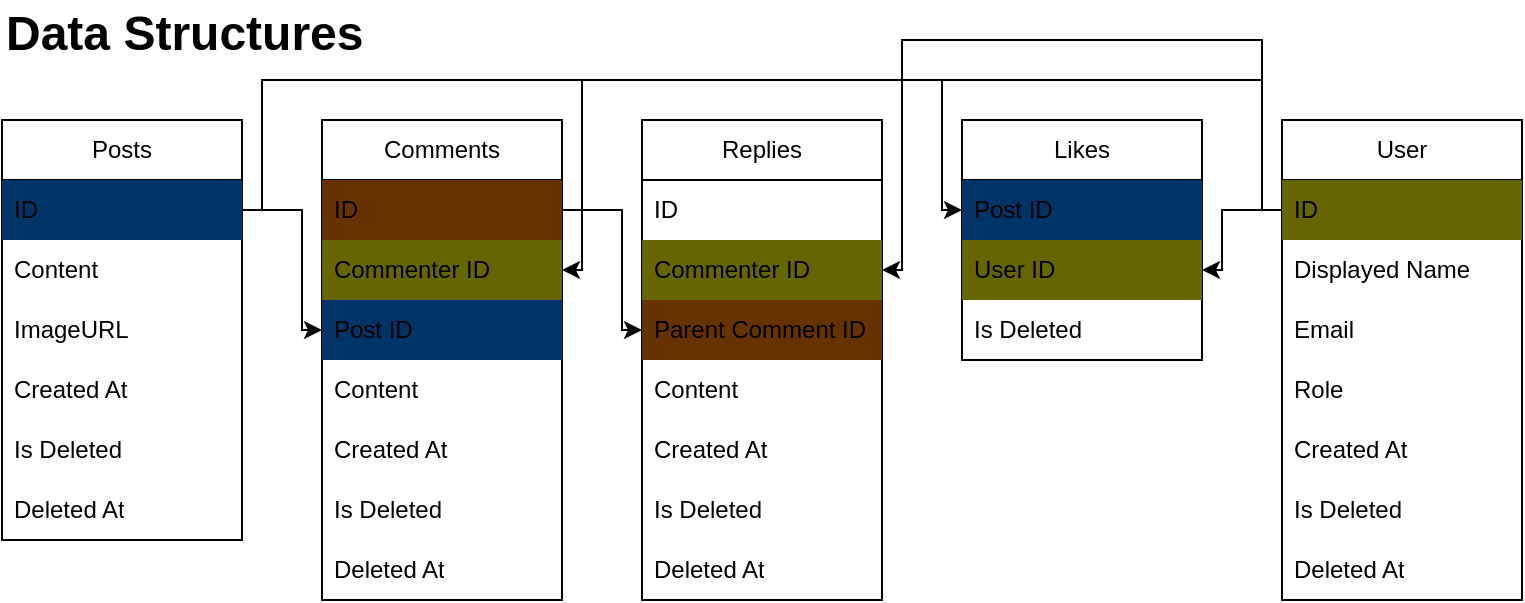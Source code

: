 <mxfile version="28.0.6" pages="4">
  <diagram name="Data Structures" id="lS1SkwZhvc5w1W04Greb">
    <mxGraphModel dx="2066" dy="1130" grid="1" gridSize="10" guides="1" tooltips="1" connect="1" arrows="1" fold="1" page="1" pageScale="1" pageWidth="827" pageHeight="1169" math="0" shadow="0">
      <root>
        <mxCell id="0" />
        <mxCell id="1" parent="0" />
        <mxCell id="aGvyWVEzZdPR47H7jwYI-5" value="&lt;h1 style=&quot;margin-top: 0px;&quot;&gt;Data Structures&lt;/h1&gt;" style="text;html=1;whiteSpace=wrap;overflow=hidden;rounded=0;verticalAlign=middle;" parent="1" vertex="1">
          <mxGeometry x="40" y="40" width="600" height="30" as="geometry" />
        </mxCell>
        <mxCell id="aGvyWVEzZdPR47H7jwYI-27" value="Posts" style="swimlane;fontStyle=0;childLayout=stackLayout;horizontal=1;startSize=30;horizontalStack=0;resizeParent=1;resizeParentMax=0;resizeLast=0;collapsible=1;marginBottom=0;whiteSpace=wrap;html=1;" parent="1" vertex="1">
          <mxGeometry x="40" y="100" width="120" height="210" as="geometry">
            <mxRectangle x="40" y="100" width="70" height="30" as="alternateBounds" />
          </mxGeometry>
        </mxCell>
        <mxCell id="aGvyWVEzZdPR47H7jwYI-30" value="ID" style="text;strokeColor=none;fillColor=#003366;align=left;verticalAlign=middle;spacingLeft=4;spacingRight=4;overflow=hidden;points=[[0,0.5],[1,0.5]];portConstraint=eastwest;rotatable=0;whiteSpace=wrap;html=1;" parent="aGvyWVEzZdPR47H7jwYI-27" vertex="1">
          <mxGeometry y="30" width="120" height="30" as="geometry" />
        </mxCell>
        <mxCell id="aGvyWVEzZdPR47H7jwYI-28" value="Content" style="text;strokeColor=none;fillColor=none;align=left;verticalAlign=middle;spacingLeft=4;spacingRight=4;overflow=hidden;points=[[0,0.5],[1,0.5]];portConstraint=eastwest;rotatable=0;whiteSpace=wrap;html=1;" parent="aGvyWVEzZdPR47H7jwYI-27" vertex="1">
          <mxGeometry y="60" width="120" height="30" as="geometry" />
        </mxCell>
        <mxCell id="aGvyWVEzZdPR47H7jwYI-29" value="ImageURL" style="text;strokeColor=none;fillColor=none;align=left;verticalAlign=middle;spacingLeft=4;spacingRight=4;overflow=hidden;points=[[0,0.5],[1,0.5]];portConstraint=eastwest;rotatable=0;whiteSpace=wrap;html=1;" parent="aGvyWVEzZdPR47H7jwYI-27" vertex="1">
          <mxGeometry y="90" width="120" height="30" as="geometry" />
        </mxCell>
        <mxCell id="aGvyWVEzZdPR47H7jwYI-31" value="Created At" style="text;strokeColor=none;fillColor=none;align=left;verticalAlign=middle;spacingLeft=4;spacingRight=4;overflow=hidden;points=[[0,0.5],[1,0.5]];portConstraint=eastwest;rotatable=0;whiteSpace=wrap;html=1;" parent="aGvyWVEzZdPR47H7jwYI-27" vertex="1">
          <mxGeometry y="120" width="120" height="30" as="geometry" />
        </mxCell>
        <mxCell id="aGvyWVEzZdPR47H7jwYI-32" value="Is Deleted" style="text;strokeColor=none;fillColor=none;align=left;verticalAlign=middle;spacingLeft=4;spacingRight=4;overflow=hidden;points=[[0,0.5],[1,0.5]];portConstraint=eastwest;rotatable=0;whiteSpace=wrap;html=1;" parent="aGvyWVEzZdPR47H7jwYI-27" vertex="1">
          <mxGeometry y="150" width="120" height="30" as="geometry" />
        </mxCell>
        <mxCell id="aGvyWVEzZdPR47H7jwYI-34" value="Deleted At" style="text;strokeColor=none;fillColor=none;align=left;verticalAlign=middle;spacingLeft=4;spacingRight=4;overflow=hidden;points=[[0,0.5],[1,0.5]];portConstraint=eastwest;rotatable=0;whiteSpace=wrap;html=1;" parent="aGvyWVEzZdPR47H7jwYI-27" vertex="1">
          <mxGeometry y="180" width="120" height="30" as="geometry" />
        </mxCell>
        <mxCell id="aGvyWVEzZdPR47H7jwYI-35" value="Comments" style="swimlane;fontStyle=0;childLayout=stackLayout;horizontal=1;startSize=30;horizontalStack=0;resizeParent=1;resizeParentMax=0;resizeLast=0;collapsible=1;marginBottom=0;whiteSpace=wrap;html=1;" parent="1" vertex="1">
          <mxGeometry x="200" y="100" width="120" height="240" as="geometry" />
        </mxCell>
        <mxCell id="aGvyWVEzZdPR47H7jwYI-36" value="ID" style="text;strokeColor=none;fillColor=#663300;align=left;verticalAlign=middle;spacingLeft=4;spacingRight=4;overflow=hidden;points=[[0,0.5],[1,0.5]];portConstraint=eastwest;rotatable=0;whiteSpace=wrap;html=1;" parent="aGvyWVEzZdPR47H7jwYI-35" vertex="1">
          <mxGeometry y="30" width="120" height="30" as="geometry" />
        </mxCell>
        <mxCell id="aGvyWVEzZdPR47H7jwYI-37" value="Commenter ID" style="text;strokeColor=none;fillColor=#666600;align=left;verticalAlign=middle;spacingLeft=4;spacingRight=4;overflow=hidden;points=[[0,0.5],[1,0.5]];portConstraint=eastwest;rotatable=0;whiteSpace=wrap;html=1;" parent="aGvyWVEzZdPR47H7jwYI-35" vertex="1">
          <mxGeometry y="60" width="120" height="30" as="geometry" />
        </mxCell>
        <mxCell id="aGvyWVEzZdPR47H7jwYI-53" value="Post ID" style="text;strokeColor=none;fillColor=#003366;align=left;verticalAlign=middle;spacingLeft=4;spacingRight=4;overflow=hidden;points=[[0,0.5],[1,0.5]];portConstraint=eastwest;rotatable=0;whiteSpace=wrap;html=1;" parent="aGvyWVEzZdPR47H7jwYI-35" vertex="1">
          <mxGeometry y="90" width="120" height="30" as="geometry" />
        </mxCell>
        <mxCell id="aGvyWVEzZdPR47H7jwYI-39" value="Content" style="text;strokeColor=none;fillColor=none;align=left;verticalAlign=middle;spacingLeft=4;spacingRight=4;overflow=hidden;points=[[0,0.5],[1,0.5]];portConstraint=eastwest;rotatable=0;whiteSpace=wrap;html=1;" parent="aGvyWVEzZdPR47H7jwYI-35" vertex="1">
          <mxGeometry y="120" width="120" height="30" as="geometry" />
        </mxCell>
        <mxCell id="aGvyWVEzZdPR47H7jwYI-38" value="Created At" style="text;strokeColor=none;fillColor=none;align=left;verticalAlign=middle;spacingLeft=4;spacingRight=4;overflow=hidden;points=[[0,0.5],[1,0.5]];portConstraint=eastwest;rotatable=0;whiteSpace=wrap;html=1;" parent="aGvyWVEzZdPR47H7jwYI-35" vertex="1">
          <mxGeometry y="150" width="120" height="30" as="geometry" />
        </mxCell>
        <mxCell id="aGvyWVEzZdPR47H7jwYI-40" value="Is Deleted" style="text;strokeColor=none;fillColor=none;align=left;verticalAlign=middle;spacingLeft=4;spacingRight=4;overflow=hidden;points=[[0,0.5],[1,0.5]];portConstraint=eastwest;rotatable=0;whiteSpace=wrap;html=1;" parent="aGvyWVEzZdPR47H7jwYI-35" vertex="1">
          <mxGeometry y="180" width="120" height="30" as="geometry" />
        </mxCell>
        <mxCell id="aGvyWVEzZdPR47H7jwYI-41" value="Deleted At" style="text;strokeColor=none;fillColor=none;align=left;verticalAlign=middle;spacingLeft=4;spacingRight=4;overflow=hidden;points=[[0,0.5],[1,0.5]];portConstraint=eastwest;rotatable=0;whiteSpace=wrap;html=1;" parent="aGvyWVEzZdPR47H7jwYI-35" vertex="1">
          <mxGeometry y="210" width="120" height="30" as="geometry" />
        </mxCell>
        <mxCell id="aGvyWVEzZdPR47H7jwYI-42" value="Likes" style="swimlane;fontStyle=0;childLayout=stackLayout;horizontal=1;startSize=30;horizontalStack=0;resizeParent=1;resizeParentMax=0;resizeLast=0;collapsible=1;marginBottom=0;whiteSpace=wrap;html=1;" parent="1" vertex="1">
          <mxGeometry x="520" y="100" width="120" height="120" as="geometry" />
        </mxCell>
        <mxCell id="aGvyWVEzZdPR47H7jwYI-43" value="Post ID" style="text;strokeColor=none;fillColor=#003366;align=left;verticalAlign=middle;spacingLeft=4;spacingRight=4;overflow=hidden;points=[[0,0.5],[1,0.5]];portConstraint=eastwest;rotatable=0;whiteSpace=wrap;html=1;" parent="aGvyWVEzZdPR47H7jwYI-42" vertex="1">
          <mxGeometry y="30" width="120" height="30" as="geometry" />
        </mxCell>
        <mxCell id="aGvyWVEzZdPR47H7jwYI-44" value="User ID" style="text;strokeColor=none;fillColor=#666600;align=left;verticalAlign=middle;spacingLeft=4;spacingRight=4;overflow=hidden;points=[[0,0.5],[1,0.5]];portConstraint=eastwest;rotatable=0;whiteSpace=wrap;html=1;" parent="aGvyWVEzZdPR47H7jwYI-42" vertex="1">
          <mxGeometry y="60" width="120" height="30" as="geometry" />
        </mxCell>
        <mxCell id="aGvyWVEzZdPR47H7jwYI-47" value="Is Deleted" style="text;strokeColor=none;fillColor=none;align=left;verticalAlign=middle;spacingLeft=4;spacingRight=4;overflow=hidden;points=[[0,0.5],[1,0.5]];portConstraint=eastwest;rotatable=0;whiteSpace=wrap;html=1;" parent="aGvyWVEzZdPR47H7jwYI-42" vertex="1">
          <mxGeometry y="90" width="120" height="30" as="geometry" />
        </mxCell>
        <mxCell id="aGvyWVEzZdPR47H7jwYI-54" value="User" style="swimlane;fontStyle=0;childLayout=stackLayout;horizontal=1;startSize=30;horizontalStack=0;resizeParent=1;resizeParentMax=0;resizeLast=0;collapsible=1;marginBottom=0;whiteSpace=wrap;html=1;" parent="1" vertex="1">
          <mxGeometry x="680" y="100" width="120" height="240" as="geometry" />
        </mxCell>
        <mxCell id="aGvyWVEzZdPR47H7jwYI-55" value="ID" style="text;strokeColor=none;fillColor=#666600;align=left;verticalAlign=middle;spacingLeft=4;spacingRight=4;overflow=hidden;points=[[0,0.5],[1,0.5]];portConstraint=eastwest;rotatable=0;whiteSpace=wrap;html=1;" parent="aGvyWVEzZdPR47H7jwYI-54" vertex="1">
          <mxGeometry y="30" width="120" height="30" as="geometry" />
        </mxCell>
        <mxCell id="aGvyWVEzZdPR47H7jwYI-56" value="Displayed Name" style="text;strokeColor=none;fillColor=none;align=left;verticalAlign=middle;spacingLeft=4;spacingRight=4;overflow=hidden;points=[[0,0.5],[1,0.5]];portConstraint=eastwest;rotatable=0;whiteSpace=wrap;html=1;" parent="aGvyWVEzZdPR47H7jwYI-54" vertex="1">
          <mxGeometry y="60" width="120" height="30" as="geometry" />
        </mxCell>
        <mxCell id="aGvyWVEzZdPR47H7jwYI-57" value="Email" style="text;strokeColor=none;fillColor=none;align=left;verticalAlign=middle;spacingLeft=4;spacingRight=4;overflow=hidden;points=[[0,0.5],[1,0.5]];portConstraint=eastwest;rotatable=0;whiteSpace=wrap;html=1;" parent="aGvyWVEzZdPR47H7jwYI-54" vertex="1">
          <mxGeometry y="90" width="120" height="30" as="geometry" />
        </mxCell>
        <mxCell id="aGvyWVEzZdPR47H7jwYI-61" value="Role" style="text;strokeColor=none;fillColor=none;align=left;verticalAlign=middle;spacingLeft=4;spacingRight=4;overflow=hidden;points=[[0,0.5],[1,0.5]];portConstraint=eastwest;rotatable=0;whiteSpace=wrap;html=1;" parent="aGvyWVEzZdPR47H7jwYI-54" vertex="1">
          <mxGeometry y="120" width="120" height="30" as="geometry" />
        </mxCell>
        <mxCell id="aGvyWVEzZdPR47H7jwYI-58" value="Created At" style="text;strokeColor=none;fillColor=none;align=left;verticalAlign=middle;spacingLeft=4;spacingRight=4;overflow=hidden;points=[[0,0.5],[1,0.5]];portConstraint=eastwest;rotatable=0;whiteSpace=wrap;html=1;" parent="aGvyWVEzZdPR47H7jwYI-54" vertex="1">
          <mxGeometry y="150" width="120" height="30" as="geometry" />
        </mxCell>
        <mxCell id="aGvyWVEzZdPR47H7jwYI-59" value="Is Deleted" style="text;strokeColor=none;fillColor=none;align=left;verticalAlign=middle;spacingLeft=4;spacingRight=4;overflow=hidden;points=[[0,0.5],[1,0.5]];portConstraint=eastwest;rotatable=0;whiteSpace=wrap;html=1;" parent="aGvyWVEzZdPR47H7jwYI-54" vertex="1">
          <mxGeometry y="180" width="120" height="30" as="geometry" />
        </mxCell>
        <mxCell id="aGvyWVEzZdPR47H7jwYI-60" value="Deleted At" style="text;strokeColor=none;fillColor=none;align=left;verticalAlign=middle;spacingLeft=4;spacingRight=4;overflow=hidden;points=[[0,0.5],[1,0.5]];portConstraint=eastwest;rotatable=0;whiteSpace=wrap;html=1;" parent="aGvyWVEzZdPR47H7jwYI-54" vertex="1">
          <mxGeometry y="210" width="120" height="30" as="geometry" />
        </mxCell>
        <mxCell id="hHPJx4POnn2MsRqFJ801-1" value="Replies" style="swimlane;fontStyle=0;childLayout=stackLayout;horizontal=1;startSize=30;horizontalStack=0;resizeParent=1;resizeParentMax=0;resizeLast=0;collapsible=1;marginBottom=0;whiteSpace=wrap;html=1;" parent="1" vertex="1">
          <mxGeometry x="360" y="100" width="120" height="240" as="geometry" />
        </mxCell>
        <mxCell id="hHPJx4POnn2MsRqFJ801-2" value="ID" style="text;strokeColor=none;fillColor=none;align=left;verticalAlign=middle;spacingLeft=4;spacingRight=4;overflow=hidden;points=[[0,0.5],[1,0.5]];portConstraint=eastwest;rotatable=0;whiteSpace=wrap;html=1;" parent="hHPJx4POnn2MsRqFJ801-1" vertex="1">
          <mxGeometry y="30" width="120" height="30" as="geometry" />
        </mxCell>
        <mxCell id="hHPJx4POnn2MsRqFJ801-3" value="Commenter ID" style="text;strokeColor=none;fillColor=#666600;align=left;verticalAlign=middle;spacingLeft=4;spacingRight=4;overflow=hidden;points=[[0,0.5],[1,0.5]];portConstraint=eastwest;rotatable=0;whiteSpace=wrap;html=1;" parent="hHPJx4POnn2MsRqFJ801-1" vertex="1">
          <mxGeometry y="60" width="120" height="30" as="geometry" />
        </mxCell>
        <mxCell id="hHPJx4POnn2MsRqFJ801-8" value="Parent Comment ID" style="text;strokeColor=none;fillColor=#663300;align=left;verticalAlign=middle;spacingLeft=4;spacingRight=4;overflow=hidden;points=[[0,0.5],[1,0.5]];portConstraint=eastwest;rotatable=0;whiteSpace=wrap;html=1;" parent="hHPJx4POnn2MsRqFJ801-1" vertex="1">
          <mxGeometry y="90" width="120" height="30" as="geometry" />
        </mxCell>
        <mxCell id="hHPJx4POnn2MsRqFJ801-6" value="Content" style="text;strokeColor=none;fillColor=none;align=left;verticalAlign=middle;spacingLeft=4;spacingRight=4;overflow=hidden;points=[[0,0.5],[1,0.5]];portConstraint=eastwest;rotatable=0;whiteSpace=wrap;html=1;" parent="hHPJx4POnn2MsRqFJ801-1" vertex="1">
          <mxGeometry y="120" width="120" height="30" as="geometry" />
        </mxCell>
        <mxCell id="hHPJx4POnn2MsRqFJ801-5" value="Created At" style="text;strokeColor=none;fillColor=none;align=left;verticalAlign=middle;spacingLeft=4;spacingRight=4;overflow=hidden;points=[[0,0.5],[1,0.5]];portConstraint=eastwest;rotatable=0;whiteSpace=wrap;html=1;" parent="hHPJx4POnn2MsRqFJ801-1" vertex="1">
          <mxGeometry y="150" width="120" height="30" as="geometry" />
        </mxCell>
        <mxCell id="hHPJx4POnn2MsRqFJ801-9" value="Is Deleted" style="text;strokeColor=none;fillColor=none;align=left;verticalAlign=middle;spacingLeft=4;spacingRight=4;overflow=hidden;points=[[0,0.5],[1,0.5]];portConstraint=eastwest;rotatable=0;whiteSpace=wrap;html=1;" parent="hHPJx4POnn2MsRqFJ801-1" vertex="1">
          <mxGeometry y="180" width="120" height="30" as="geometry" />
        </mxCell>
        <mxCell id="hHPJx4POnn2MsRqFJ801-10" value="Deleted At" style="text;strokeColor=none;fillColor=none;align=left;verticalAlign=middle;spacingLeft=4;spacingRight=4;overflow=hidden;points=[[0,0.5],[1,0.5]];portConstraint=eastwest;rotatable=0;whiteSpace=wrap;html=1;" parent="hHPJx4POnn2MsRqFJ801-1" vertex="1">
          <mxGeometry y="210" width="120" height="30" as="geometry" />
        </mxCell>
        <mxCell id="_I7dGMbjpx9c1ulARBsl-1" style="edgeStyle=orthogonalEdgeStyle;rounded=0;orthogonalLoop=1;jettySize=auto;html=1;exitX=1;exitY=0.5;exitDx=0;exitDy=0;entryX=0;entryY=0.5;entryDx=0;entryDy=0;" parent="1" source="aGvyWVEzZdPR47H7jwYI-30" target="aGvyWVEzZdPR47H7jwYI-53" edge="1">
          <mxGeometry relative="1" as="geometry">
            <Array as="points">
              <mxPoint x="190" y="145" />
              <mxPoint x="190" y="205" />
            </Array>
          </mxGeometry>
        </mxCell>
        <mxCell id="_I7dGMbjpx9c1ulARBsl-2" style="edgeStyle=orthogonalEdgeStyle;rounded=0;orthogonalLoop=1;jettySize=auto;html=1;" parent="1" source="aGvyWVEzZdPR47H7jwYI-36" target="hHPJx4POnn2MsRqFJ801-8" edge="1">
          <mxGeometry relative="1" as="geometry">
            <Array as="points">
              <mxPoint x="350" y="145" />
              <mxPoint x="350" y="205" />
            </Array>
          </mxGeometry>
        </mxCell>
        <mxCell id="_I7dGMbjpx9c1ulARBsl-4" style="edgeStyle=orthogonalEdgeStyle;rounded=0;orthogonalLoop=1;jettySize=auto;html=1;exitX=0;exitY=0.5;exitDx=0;exitDy=0;entryX=1;entryY=0.5;entryDx=0;entryDy=0;" parent="1" source="aGvyWVEzZdPR47H7jwYI-55" target="aGvyWVEzZdPR47H7jwYI-37" edge="1">
          <mxGeometry relative="1" as="geometry">
            <Array as="points">
              <mxPoint x="670" y="145" />
              <mxPoint x="670" y="80" />
              <mxPoint x="330" y="80" />
              <mxPoint x="330" y="175" />
            </Array>
          </mxGeometry>
        </mxCell>
        <mxCell id="_I7dGMbjpx9c1ulARBsl-5" style="edgeStyle=orthogonalEdgeStyle;rounded=0;orthogonalLoop=1;jettySize=auto;html=1;exitX=0;exitY=0.5;exitDx=0;exitDy=0;entryX=1;entryY=0.5;entryDx=0;entryDy=0;" parent="1" source="aGvyWVEzZdPR47H7jwYI-55" target="aGvyWVEzZdPR47H7jwYI-44" edge="1">
          <mxGeometry relative="1" as="geometry">
            <Array as="points">
              <mxPoint x="650" y="145" />
              <mxPoint x="650" y="175" />
            </Array>
          </mxGeometry>
        </mxCell>
        <mxCell id="_I7dGMbjpx9c1ulARBsl-6" style="edgeStyle=orthogonalEdgeStyle;rounded=0;orthogonalLoop=1;jettySize=auto;html=1;exitX=0;exitY=0.5;exitDx=0;exitDy=0;entryX=1;entryY=0.5;entryDx=0;entryDy=0;" parent="1" source="aGvyWVEzZdPR47H7jwYI-55" target="hHPJx4POnn2MsRqFJ801-3" edge="1">
          <mxGeometry relative="1" as="geometry">
            <Array as="points">
              <mxPoint x="670" y="145" />
              <mxPoint x="670" y="60" />
              <mxPoint x="490" y="60" />
              <mxPoint x="490" y="175" />
            </Array>
          </mxGeometry>
        </mxCell>
        <mxCell id="_I7dGMbjpx9c1ulARBsl-7" style="edgeStyle=orthogonalEdgeStyle;rounded=0;orthogonalLoop=1;jettySize=auto;html=1;" parent="1" source="aGvyWVEzZdPR47H7jwYI-30" target="aGvyWVEzZdPR47H7jwYI-43" edge="1">
          <mxGeometry relative="1" as="geometry">
            <Array as="points">
              <mxPoint x="170" y="145" />
              <mxPoint x="170" y="80" />
              <mxPoint x="510" y="80" />
              <mxPoint x="510" y="145" />
            </Array>
          </mxGeometry>
        </mxCell>
      </root>
    </mxGraphModel>
  </diagram>
  <diagram id="wGL-uTAheGFIrogTyL3E" name="Endpoints">
    <mxGraphModel dx="775" dy="1114" grid="1" gridSize="10" guides="1" tooltips="1" connect="1" arrows="1" fold="1" page="1" pageScale="1" pageWidth="827" pageHeight="1169" math="0" shadow="0">
      <root>
        <mxCell id="0" />
        <mxCell id="1" parent="0" />
        <mxCell id="ntj2i30cRJHrBN7hvtpM-1" value="&lt;h1 style=&quot;margin-top: 0px;&quot;&gt;Endpoints&lt;/h1&gt;" style="text;html=1;whiteSpace=wrap;overflow=hidden;rounded=0;" parent="1" vertex="1">
          <mxGeometry x="40" y="40" width="180" height="30" as="geometry" />
        </mxCell>
        <mxCell id="ntj2i30cRJHrBN7hvtpM-2" value="" style="shape=table;startSize=0;container=1;collapsible=0;childLayout=tableLayout;" parent="1" vertex="1">
          <mxGeometry x="40" y="100" width="560" height="840" as="geometry" />
        </mxCell>
        <mxCell id="ntj2i30cRJHrBN7hvtpM-3" value="" style="shape=tableRow;horizontal=0;startSize=0;swimlaneHead=0;swimlaneBody=0;strokeColor=inherit;top=0;left=0;bottom=0;right=0;collapsible=0;dropTarget=0;fillColor=none;points=[[0,0.5],[1,0.5]];portConstraint=eastwest;" parent="ntj2i30cRJHrBN7hvtpM-2" vertex="1">
          <mxGeometry width="560" height="40" as="geometry" />
        </mxCell>
        <mxCell id="ntj2i30cRJHrBN7hvtpM-4" value="Method" style="shape=partialRectangle;html=1;whiteSpace=wrap;connectable=0;strokeColor=inherit;overflow=hidden;fillColor=light-dark(#242424,#242424);top=0;left=0;bottom=0;right=0;pointerEvents=1;spacingLeft=4;spacingRight=4;align=left;fontStyle=1" parent="ntj2i30cRJHrBN7hvtpM-3" vertex="1">
          <mxGeometry width="80" height="40" as="geometry">
            <mxRectangle width="80" height="40" as="alternateBounds" />
          </mxGeometry>
        </mxCell>
        <mxCell id="ntj2i30cRJHrBN7hvtpM-5" value="Endpoint" style="shape=partialRectangle;html=1;whiteSpace=wrap;connectable=0;strokeColor=inherit;overflow=hidden;fillColor=light-dark(#242424,#242424);top=0;left=0;bottom=0;right=0;pointerEvents=1;spacingLeft=4;spacingRight=4;align=left;fontStyle=1" parent="ntj2i30cRJHrBN7hvtpM-3" vertex="1">
          <mxGeometry x="80" width="160" height="40" as="geometry">
            <mxRectangle width="160" height="40" as="alternateBounds" />
          </mxGeometry>
        </mxCell>
        <mxCell id="ntj2i30cRJHrBN7hvtpM-6" value="Funcionality" style="shape=partialRectangle;html=1;whiteSpace=wrap;connectable=0;strokeColor=inherit;overflow=hidden;fillColor=light-dark(#242424,#242424);top=0;left=0;bottom=0;right=0;pointerEvents=1;spacingLeft=4;spacingRight=4;align=left;fontStyle=1" parent="ntj2i30cRJHrBN7hvtpM-3" vertex="1">
          <mxGeometry x="240" width="320" height="40" as="geometry">
            <mxRectangle width="320" height="40" as="alternateBounds" />
          </mxGeometry>
        </mxCell>
        <mxCell id="NvTL5torWdIhuVVUIdxV-13" style="shape=tableRow;horizontal=0;startSize=0;swimlaneHead=0;swimlaneBody=0;strokeColor=inherit;top=0;left=0;bottom=0;right=0;collapsible=0;dropTarget=0;fillColor=none;points=[[0,0.5],[1,0.5]];portConstraint=eastwest;" vertex="1" parent="ntj2i30cRJHrBN7hvtpM-2">
          <mxGeometry y="40" width="560" height="40" as="geometry" />
        </mxCell>
        <mxCell id="NvTL5torWdIhuVVUIdxV-14" value="Authorization" style="shape=partialRectangle;html=1;whiteSpace=wrap;connectable=0;strokeColor=inherit;overflow=hidden;fillColor=#1F1F1F;top=0;left=0;bottom=0;right=0;pointerEvents=1;spacingLeft=4;spacingRight=4;align=left;rowspan=1;colspan=3;fontStyle=1" vertex="1" parent="NvTL5torWdIhuVVUIdxV-13">
          <mxGeometry width="560" height="40" as="geometry">
            <mxRectangle width="80" height="40" as="alternateBounds" />
          </mxGeometry>
        </mxCell>
        <mxCell id="NvTL5torWdIhuVVUIdxV-15" style="shape=partialRectangle;html=1;whiteSpace=wrap;connectable=0;strokeColor=inherit;overflow=hidden;fillColor=none;top=0;left=0;bottom=0;right=0;pointerEvents=1;spacingLeft=4;spacingRight=4;align=left;" vertex="1" visible="0" parent="NvTL5torWdIhuVVUIdxV-13">
          <mxGeometry x="80" width="160" height="40" as="geometry">
            <mxRectangle width="160" height="40" as="alternateBounds" />
          </mxGeometry>
        </mxCell>
        <mxCell id="NvTL5torWdIhuVVUIdxV-16" style="shape=partialRectangle;html=1;whiteSpace=wrap;connectable=0;strokeColor=inherit;overflow=hidden;fillColor=none;top=0;left=0;bottom=0;right=0;pointerEvents=1;spacingLeft=4;spacingRight=4;align=left;" vertex="1" visible="0" parent="NvTL5torWdIhuVVUIdxV-13">
          <mxGeometry x="240" width="320" height="40" as="geometry">
            <mxRectangle width="320" height="40" as="alternateBounds" />
          </mxGeometry>
        </mxCell>
        <mxCell id="ntj2i30cRJHrBN7hvtpM-7" value="" style="shape=tableRow;horizontal=0;startSize=0;swimlaneHead=0;swimlaneBody=0;strokeColor=inherit;top=0;left=0;bottom=0;right=0;collapsible=0;dropTarget=0;fillColor=none;points=[[0,0.5],[1,0.5]];portConstraint=eastwest;" parent="ntj2i30cRJHrBN7hvtpM-2" vertex="1">
          <mxGeometry y="80" width="560" height="40" as="geometry" />
        </mxCell>
        <mxCell id="ntj2i30cRJHrBN7hvtpM-8" value="POST" style="shape=partialRectangle;html=1;whiteSpace=wrap;connectable=0;strokeColor=inherit;overflow=hidden;fillColor=none;top=0;left=0;bottom=0;right=0;pointerEvents=1;spacingLeft=4;spacingRight=4;align=left;" parent="ntj2i30cRJHrBN7hvtpM-7" vertex="1">
          <mxGeometry width="80" height="40" as="geometry">
            <mxRectangle width="80" height="40" as="alternateBounds" />
          </mxGeometry>
        </mxCell>
        <mxCell id="ntj2i30cRJHrBN7hvtpM-9" value="&amp;nbsp;/login" style="shape=partialRectangle;html=1;whiteSpace=wrap;connectable=0;strokeColor=inherit;overflow=hidden;fillColor=none;top=0;left=0;bottom=0;right=0;pointerEvents=1;spacingLeft=4;spacingRight=4;align=left;" parent="ntj2i30cRJHrBN7hvtpM-7" vertex="1">
          <mxGeometry x="80" width="160" height="40" as="geometry">
            <mxRectangle width="160" height="40" as="alternateBounds" />
          </mxGeometry>
        </mxCell>
        <mxCell id="ntj2i30cRJHrBN7hvtpM-10" value="Return JWT if credentials correct" style="shape=partialRectangle;html=1;whiteSpace=wrap;connectable=0;strokeColor=inherit;overflow=hidden;fillColor=none;top=0;left=0;bottom=0;right=0;pointerEvents=1;spacingLeft=4;spacingRight=4;align=left;" parent="ntj2i30cRJHrBN7hvtpM-7" vertex="1">
          <mxGeometry x="240" width="320" height="40" as="geometry">
            <mxRectangle width="320" height="40" as="alternateBounds" />
          </mxGeometry>
        </mxCell>
        <mxCell id="NvTL5torWdIhuVVUIdxV-17" style="shape=tableRow;horizontal=0;startSize=0;swimlaneHead=0;swimlaneBody=0;strokeColor=inherit;top=0;left=0;bottom=0;right=0;collapsible=0;dropTarget=0;fillColor=none;points=[[0,0.5],[1,0.5]];portConstraint=eastwest;" vertex="1" parent="ntj2i30cRJHrBN7hvtpM-2">
          <mxGeometry y="120" width="560" height="40" as="geometry" />
        </mxCell>
        <mxCell id="NvTL5torWdIhuVVUIdxV-18" value="Posts" style="shape=partialRectangle;html=1;whiteSpace=wrap;connectable=0;strokeColor=inherit;overflow=hidden;fillColor=#1F1F1F;top=0;left=0;bottom=0;right=0;pointerEvents=1;spacingLeft=4;spacingRight=4;align=left;rowspan=1;colspan=3;fontStyle=1" vertex="1" parent="NvTL5torWdIhuVVUIdxV-17">
          <mxGeometry width="560" height="40" as="geometry">
            <mxRectangle width="80" height="40" as="alternateBounds" />
          </mxGeometry>
        </mxCell>
        <mxCell id="NvTL5torWdIhuVVUIdxV-19" style="shape=partialRectangle;html=1;whiteSpace=wrap;connectable=0;strokeColor=inherit;overflow=hidden;fillColor=none;top=0;left=0;bottom=0;right=0;pointerEvents=1;spacingLeft=4;spacingRight=4;align=left;" vertex="1" visible="0" parent="NvTL5torWdIhuVVUIdxV-17">
          <mxGeometry x="80" width="160" height="40" as="geometry">
            <mxRectangle width="160" height="40" as="alternateBounds" />
          </mxGeometry>
        </mxCell>
        <mxCell id="NvTL5torWdIhuVVUIdxV-20" style="shape=partialRectangle;html=1;whiteSpace=wrap;connectable=0;strokeColor=inherit;overflow=hidden;fillColor=none;top=0;left=0;bottom=0;right=0;pointerEvents=1;spacingLeft=4;spacingRight=4;align=left;" vertex="1" visible="0" parent="NvTL5torWdIhuVVUIdxV-17">
          <mxGeometry x="240" width="320" height="40" as="geometry">
            <mxRectangle width="320" height="40" as="alternateBounds" />
          </mxGeometry>
        </mxCell>
        <mxCell id="ntj2i30cRJHrBN7hvtpM-15" style="shape=tableRow;horizontal=0;startSize=0;swimlaneHead=0;swimlaneBody=0;strokeColor=inherit;top=0;left=0;bottom=0;right=0;collapsible=0;dropTarget=0;fillColor=none;points=[[0,0.5],[1,0.5]];portConstraint=eastwest;" parent="ntj2i30cRJHrBN7hvtpM-2" vertex="1">
          <mxGeometry y="160" width="560" height="40" as="geometry" />
        </mxCell>
        <mxCell id="ntj2i30cRJHrBN7hvtpM-16" value="POST" style="shape=partialRectangle;html=1;whiteSpace=wrap;connectable=0;strokeColor=inherit;overflow=hidden;fillColor=none;top=0;left=0;bottom=0;right=0;pointerEvents=1;spacingLeft=4;spacingRight=4;align=left;" parent="ntj2i30cRJHrBN7hvtpM-15" vertex="1">
          <mxGeometry width="80" height="40" as="geometry">
            <mxRectangle width="80" height="40" as="alternateBounds" />
          </mxGeometry>
        </mxCell>
        <mxCell id="ntj2i30cRJHrBN7hvtpM-17" value="/post" style="shape=partialRectangle;html=1;whiteSpace=wrap;connectable=0;strokeColor=inherit;overflow=hidden;fillColor=none;top=0;left=0;bottom=0;right=0;pointerEvents=1;spacingLeft=4;spacingRight=4;align=left;" parent="ntj2i30cRJHrBN7hvtpM-15" vertex="1">
          <mxGeometry x="80" width="160" height="40" as="geometry">
            <mxRectangle width="160" height="40" as="alternateBounds" />
          </mxGeometry>
        </mxCell>
        <mxCell id="ntj2i30cRJHrBN7hvtpM-18" value="Create a new post with specified text and image" style="shape=partialRectangle;html=1;whiteSpace=wrap;connectable=0;strokeColor=inherit;overflow=hidden;fillColor=none;top=0;left=0;bottom=0;right=0;pointerEvents=1;spacingLeft=4;spacingRight=4;align=left;" parent="ntj2i30cRJHrBN7hvtpM-15" vertex="1">
          <mxGeometry x="240" width="320" height="40" as="geometry">
            <mxRectangle width="320" height="40" as="alternateBounds" />
          </mxGeometry>
        </mxCell>
        <mxCell id="NvTL5torWdIhuVVUIdxV-1" style="shape=tableRow;horizontal=0;startSize=0;swimlaneHead=0;swimlaneBody=0;strokeColor=inherit;top=0;left=0;bottom=0;right=0;collapsible=0;dropTarget=0;fillColor=none;points=[[0,0.5],[1,0.5]];portConstraint=eastwest;" vertex="1" parent="ntj2i30cRJHrBN7hvtpM-2">
          <mxGeometry y="200" width="560" height="40" as="geometry" />
        </mxCell>
        <mxCell id="NvTL5torWdIhuVVUIdxV-2" value="PUT" style="shape=partialRectangle;html=1;whiteSpace=wrap;connectable=0;strokeColor=inherit;overflow=hidden;fillColor=none;top=0;left=0;bottom=0;right=0;pointerEvents=1;spacingLeft=4;spacingRight=4;align=left;" vertex="1" parent="NvTL5torWdIhuVVUIdxV-1">
          <mxGeometry width="80" height="40" as="geometry">
            <mxRectangle width="80" height="40" as="alternateBounds" />
          </mxGeometry>
        </mxCell>
        <mxCell id="NvTL5torWdIhuVVUIdxV-3" value="/post/:id" style="shape=partialRectangle;html=1;whiteSpace=wrap;connectable=0;strokeColor=inherit;overflow=hidden;fillColor=none;top=0;left=0;bottom=0;right=0;pointerEvents=1;spacingLeft=4;spacingRight=4;align=left;" vertex="1" parent="NvTL5torWdIhuVVUIdxV-1">
          <mxGeometry x="80" width="160" height="40" as="geometry">
            <mxRectangle width="160" height="40" as="alternateBounds" />
          </mxGeometry>
        </mxCell>
        <mxCell id="NvTL5torWdIhuVVUIdxV-4" value="Edit post content" style="shape=partialRectangle;html=1;whiteSpace=wrap;connectable=0;strokeColor=inherit;overflow=hidden;fillColor=none;top=0;left=0;bottom=0;right=0;pointerEvents=1;spacingLeft=4;spacingRight=4;align=left;" vertex="1" parent="NvTL5torWdIhuVVUIdxV-1">
          <mxGeometry x="240" width="320" height="40" as="geometry">
            <mxRectangle width="320" height="40" as="alternateBounds" />
          </mxGeometry>
        </mxCell>
        <mxCell id="NvTL5torWdIhuVVUIdxV-9" style="shape=tableRow;horizontal=0;startSize=0;swimlaneHead=0;swimlaneBody=0;strokeColor=inherit;top=0;left=0;bottom=0;right=0;collapsible=0;dropTarget=0;fillColor=none;points=[[0,0.5],[1,0.5]];portConstraint=eastwest;" vertex="1" parent="ntj2i30cRJHrBN7hvtpM-2">
          <mxGeometry y="240" width="560" height="40" as="geometry" />
        </mxCell>
        <mxCell id="NvTL5torWdIhuVVUIdxV-10" value="PUT" style="shape=partialRectangle;html=1;whiteSpace=wrap;connectable=0;strokeColor=inherit;overflow=hidden;fillColor=none;top=0;left=0;bottom=0;right=0;pointerEvents=1;spacingLeft=4;spacingRight=4;align=left;" vertex="1" parent="NvTL5torWdIhuVVUIdxV-9">
          <mxGeometry width="80" height="40" as="geometry">
            <mxRectangle width="80" height="40" as="alternateBounds" />
          </mxGeometry>
        </mxCell>
        <mxCell id="NvTL5torWdIhuVVUIdxV-11" value="/post/delete/:id" style="shape=partialRectangle;html=1;whiteSpace=wrap;connectable=0;strokeColor=inherit;overflow=hidden;fillColor=none;top=0;left=0;bottom=0;right=0;pointerEvents=1;spacingLeft=4;spacingRight=4;align=left;" vertex="1" parent="NvTL5torWdIhuVVUIdxV-9">
          <mxGeometry x="80" width="160" height="40" as="geometry">
            <mxRectangle width="160" height="40" as="alternateBounds" />
          </mxGeometry>
        </mxCell>
        <mxCell id="NvTL5torWdIhuVVUIdxV-12" value="Mark specified post as deleted" style="shape=partialRectangle;html=1;whiteSpace=wrap;connectable=0;strokeColor=inherit;overflow=hidden;fillColor=none;top=0;left=0;bottom=0;right=0;pointerEvents=1;spacingLeft=4;spacingRight=4;align=left;" vertex="1" parent="NvTL5torWdIhuVVUIdxV-9">
          <mxGeometry x="240" width="320" height="40" as="geometry">
            <mxRectangle width="320" height="40" as="alternateBounds" />
          </mxGeometry>
        </mxCell>
        <mxCell id="NvTL5torWdIhuVVUIdxV-21" style="shape=tableRow;horizontal=0;startSize=0;swimlaneHead=0;swimlaneBody=0;strokeColor=inherit;top=0;left=0;bottom=0;right=0;collapsible=0;dropTarget=0;fillColor=none;points=[[0,0.5],[1,0.5]];portConstraint=eastwest;" vertex="1" parent="ntj2i30cRJHrBN7hvtpM-2">
          <mxGeometry y="280" width="560" height="40" as="geometry" />
        </mxCell>
        <mxCell id="NvTL5torWdIhuVVUIdxV-22" value="Comments" style="shape=partialRectangle;html=1;whiteSpace=wrap;connectable=0;strokeColor=inherit;overflow=hidden;fillColor=#1F1F1F;top=0;left=0;bottom=0;right=0;pointerEvents=1;spacingLeft=4;spacingRight=4;align=left;rowspan=1;colspan=3;fontStyle=1" vertex="1" parent="NvTL5torWdIhuVVUIdxV-21">
          <mxGeometry width="560" height="40" as="geometry">
            <mxRectangle width="80" height="40" as="alternateBounds" />
          </mxGeometry>
        </mxCell>
        <mxCell id="NvTL5torWdIhuVVUIdxV-23" style="shape=partialRectangle;html=1;whiteSpace=wrap;connectable=0;strokeColor=inherit;overflow=hidden;fillColor=none;top=0;left=0;bottom=0;right=0;pointerEvents=1;spacingLeft=4;spacingRight=4;align=left;" vertex="1" visible="0" parent="NvTL5torWdIhuVVUIdxV-21">
          <mxGeometry x="80" width="160" height="40" as="geometry">
            <mxRectangle width="160" height="40" as="alternateBounds" />
          </mxGeometry>
        </mxCell>
        <mxCell id="NvTL5torWdIhuVVUIdxV-24" style="shape=partialRectangle;html=1;whiteSpace=wrap;connectable=0;strokeColor=inherit;overflow=hidden;fillColor=none;top=0;left=0;bottom=0;right=0;pointerEvents=1;spacingLeft=4;spacingRight=4;align=left;" vertex="1" visible="0" parent="NvTL5torWdIhuVVUIdxV-21">
          <mxGeometry x="240" width="320" height="40" as="geometry">
            <mxRectangle width="320" height="40" as="alternateBounds" />
          </mxGeometry>
        </mxCell>
        <mxCell id="ntj2i30cRJHrBN7hvtpM-19" style="shape=tableRow;horizontal=0;startSize=0;swimlaneHead=0;swimlaneBody=0;strokeColor=inherit;top=0;left=0;bottom=0;right=0;collapsible=0;dropTarget=0;fillColor=none;points=[[0,0.5],[1,0.5]];portConstraint=eastwest;" parent="ntj2i30cRJHrBN7hvtpM-2" vertex="1">
          <mxGeometry y="320" width="560" height="40" as="geometry" />
        </mxCell>
        <mxCell id="ntj2i30cRJHrBN7hvtpM-20" value="POST" style="shape=partialRectangle;html=1;whiteSpace=wrap;connectable=0;strokeColor=inherit;overflow=hidden;fillColor=none;top=0;left=0;bottom=0;right=0;pointerEvents=1;spacingLeft=4;spacingRight=4;align=left;" parent="ntj2i30cRJHrBN7hvtpM-19" vertex="1">
          <mxGeometry width="80" height="40" as="geometry">
            <mxRectangle width="80" height="40" as="alternateBounds" />
          </mxGeometry>
        </mxCell>
        <mxCell id="ntj2i30cRJHrBN7hvtpM-21" value="/comment" style="shape=partialRectangle;html=1;whiteSpace=wrap;connectable=0;strokeColor=inherit;overflow=hidden;fillColor=none;top=0;left=0;bottom=0;right=0;pointerEvents=1;spacingLeft=4;spacingRight=4;align=left;" parent="ntj2i30cRJHrBN7hvtpM-19" vertex="1">
          <mxGeometry x="80" width="160" height="40" as="geometry">
            <mxRectangle width="160" height="40" as="alternateBounds" />
          </mxGeometry>
        </mxCell>
        <mxCell id="ntj2i30cRJHrBN7hvtpM-22" value="Create a new comment with specified text" style="shape=partialRectangle;html=1;whiteSpace=wrap;connectable=0;strokeColor=inherit;overflow=hidden;fillColor=none;top=0;left=0;bottom=0;right=0;pointerEvents=1;spacingLeft=4;spacingRight=4;align=left;" parent="ntj2i30cRJHrBN7hvtpM-19" vertex="1">
          <mxGeometry x="240" width="320" height="40" as="geometry">
            <mxRectangle width="320" height="40" as="alternateBounds" />
          </mxGeometry>
        </mxCell>
        <mxCell id="NvTL5torWdIhuVVUIdxV-33" style="shape=tableRow;horizontal=0;startSize=0;swimlaneHead=0;swimlaneBody=0;strokeColor=inherit;top=0;left=0;bottom=0;right=0;collapsible=0;dropTarget=0;fillColor=none;points=[[0,0.5],[1,0.5]];portConstraint=eastwest;" vertex="1" parent="ntj2i30cRJHrBN7hvtpM-2">
          <mxGeometry y="360" width="560" height="40" as="geometry" />
        </mxCell>
        <mxCell id="NvTL5torWdIhuVVUIdxV-34" value="PUT" style="shape=partialRectangle;html=1;whiteSpace=wrap;connectable=0;strokeColor=inherit;overflow=hidden;fillColor=none;top=0;left=0;bottom=0;right=0;pointerEvents=1;spacingLeft=4;spacingRight=4;align=left;" vertex="1" parent="NvTL5torWdIhuVVUIdxV-33">
          <mxGeometry width="80" height="40" as="geometry">
            <mxRectangle width="80" height="40" as="alternateBounds" />
          </mxGeometry>
        </mxCell>
        <mxCell id="NvTL5torWdIhuVVUIdxV-35" value="/comment/:id" style="shape=partialRectangle;html=1;whiteSpace=wrap;connectable=0;strokeColor=inherit;overflow=hidden;fillColor=none;top=0;left=0;bottom=0;right=0;pointerEvents=1;spacingLeft=4;spacingRight=4;align=left;" vertex="1" parent="NvTL5torWdIhuVVUIdxV-33">
          <mxGeometry x="80" width="160" height="40" as="geometry">
            <mxRectangle width="160" height="40" as="alternateBounds" />
          </mxGeometry>
        </mxCell>
        <mxCell id="NvTL5torWdIhuVVUIdxV-36" value="Edit comment&amp;nbsp;content" style="shape=partialRectangle;html=1;whiteSpace=wrap;connectable=0;strokeColor=inherit;overflow=hidden;fillColor=none;top=0;left=0;bottom=0;right=0;pointerEvents=1;spacingLeft=4;spacingRight=4;align=left;" vertex="1" parent="NvTL5torWdIhuVVUIdxV-33">
          <mxGeometry x="240" width="320" height="40" as="geometry">
            <mxRectangle width="320" height="40" as="alternateBounds" />
          </mxGeometry>
        </mxCell>
        <mxCell id="NvTL5torWdIhuVVUIdxV-29" style="shape=tableRow;horizontal=0;startSize=0;swimlaneHead=0;swimlaneBody=0;strokeColor=inherit;top=0;left=0;bottom=0;right=0;collapsible=0;dropTarget=0;fillColor=none;points=[[0,0.5],[1,0.5]];portConstraint=eastwest;" vertex="1" parent="ntj2i30cRJHrBN7hvtpM-2">
          <mxGeometry y="400" width="560" height="40" as="geometry" />
        </mxCell>
        <mxCell id="NvTL5torWdIhuVVUIdxV-30" value="PUT" style="shape=partialRectangle;html=1;whiteSpace=wrap;connectable=0;strokeColor=inherit;overflow=hidden;fillColor=none;top=0;left=0;bottom=0;right=0;pointerEvents=1;spacingLeft=4;spacingRight=4;align=left;" vertex="1" parent="NvTL5torWdIhuVVUIdxV-29">
          <mxGeometry width="80" height="40" as="geometry">
            <mxRectangle width="80" height="40" as="alternateBounds" />
          </mxGeometry>
        </mxCell>
        <mxCell id="NvTL5torWdIhuVVUIdxV-31" value="/comment/delete/:id" style="shape=partialRectangle;html=1;whiteSpace=wrap;connectable=0;strokeColor=inherit;overflow=hidden;fillColor=none;top=0;left=0;bottom=0;right=0;pointerEvents=1;spacingLeft=4;spacingRight=4;align=left;" vertex="1" parent="NvTL5torWdIhuVVUIdxV-29">
          <mxGeometry x="80" width="160" height="40" as="geometry">
            <mxRectangle width="160" height="40" as="alternateBounds" />
          </mxGeometry>
        </mxCell>
        <mxCell id="NvTL5torWdIhuVVUIdxV-32" value="Mark specified comment as deleted" style="shape=partialRectangle;html=1;whiteSpace=wrap;connectable=0;strokeColor=inherit;overflow=hidden;fillColor=none;top=0;left=0;bottom=0;right=0;pointerEvents=1;spacingLeft=4;spacingRight=4;align=left;" vertex="1" parent="NvTL5torWdIhuVVUIdxV-29">
          <mxGeometry x="240" width="320" height="40" as="geometry">
            <mxRectangle width="320" height="40" as="alternateBounds" />
          </mxGeometry>
        </mxCell>
        <mxCell id="NvTL5torWdIhuVVUIdxV-25" style="shape=tableRow;horizontal=0;startSize=0;swimlaneHead=0;swimlaneBody=0;strokeColor=inherit;top=0;left=0;bottom=0;right=0;collapsible=0;dropTarget=0;fillColor=none;points=[[0,0.5],[1,0.5]];portConstraint=eastwest;" vertex="1" parent="ntj2i30cRJHrBN7hvtpM-2">
          <mxGeometry y="440" width="560" height="40" as="geometry" />
        </mxCell>
        <mxCell id="NvTL5torWdIhuVVUIdxV-26" value="Replies" style="shape=partialRectangle;html=1;whiteSpace=wrap;connectable=0;strokeColor=inherit;overflow=hidden;fillColor=#1F1F1F;top=0;left=0;bottom=0;right=0;pointerEvents=1;spacingLeft=4;spacingRight=4;align=left;rowspan=1;colspan=3;fontStyle=1" vertex="1" parent="NvTL5torWdIhuVVUIdxV-25">
          <mxGeometry width="560" height="40" as="geometry">
            <mxRectangle width="80" height="40" as="alternateBounds" />
          </mxGeometry>
        </mxCell>
        <mxCell id="NvTL5torWdIhuVVUIdxV-27" style="shape=partialRectangle;html=1;whiteSpace=wrap;connectable=0;strokeColor=inherit;overflow=hidden;fillColor=none;top=0;left=0;bottom=0;right=0;pointerEvents=1;spacingLeft=4;spacingRight=4;align=left;" vertex="1" visible="0" parent="NvTL5torWdIhuVVUIdxV-25">
          <mxGeometry x="80" width="160" height="40" as="geometry">
            <mxRectangle width="160" height="40" as="alternateBounds" />
          </mxGeometry>
        </mxCell>
        <mxCell id="NvTL5torWdIhuVVUIdxV-28" style="shape=partialRectangle;html=1;whiteSpace=wrap;connectable=0;strokeColor=inherit;overflow=hidden;fillColor=none;top=0;left=0;bottom=0;right=0;pointerEvents=1;spacingLeft=4;spacingRight=4;align=left;" vertex="1" visible="0" parent="NvTL5torWdIhuVVUIdxV-25">
          <mxGeometry x="240" width="320" height="40" as="geometry">
            <mxRectangle width="320" height="40" as="alternateBounds" />
          </mxGeometry>
        </mxCell>
        <mxCell id="uuFg3h_BFk1Z2fAZqsXT-5" style="shape=tableRow;horizontal=0;startSize=0;swimlaneHead=0;swimlaneBody=0;strokeColor=inherit;top=0;left=0;bottom=0;right=0;collapsible=0;dropTarget=0;fillColor=none;points=[[0,0.5],[1,0.5]];portConstraint=eastwest;" parent="ntj2i30cRJHrBN7hvtpM-2" vertex="1">
          <mxGeometry y="480" width="560" height="40" as="geometry" />
        </mxCell>
        <mxCell id="uuFg3h_BFk1Z2fAZqsXT-6" value="POST" style="shape=partialRectangle;html=1;whiteSpace=wrap;connectable=0;strokeColor=inherit;overflow=hidden;fillColor=none;top=0;left=0;bottom=0;right=0;pointerEvents=1;spacingLeft=4;spacingRight=4;align=left;" parent="uuFg3h_BFk1Z2fAZqsXT-5" vertex="1">
          <mxGeometry width="80" height="40" as="geometry">
            <mxRectangle width="80" height="40" as="alternateBounds" />
          </mxGeometry>
        </mxCell>
        <mxCell id="uuFg3h_BFk1Z2fAZqsXT-7" value="/reply" style="shape=partialRectangle;html=1;whiteSpace=wrap;connectable=0;strokeColor=inherit;overflow=hidden;fillColor=none;top=0;left=0;bottom=0;right=0;pointerEvents=1;spacingLeft=4;spacingRight=4;align=left;" parent="uuFg3h_BFk1Z2fAZqsXT-5" vertex="1">
          <mxGeometry x="80" width="160" height="40" as="geometry">
            <mxRectangle width="160" height="40" as="alternateBounds" />
          </mxGeometry>
        </mxCell>
        <mxCell id="uuFg3h_BFk1Z2fAZqsXT-8" value="Create a new reply to comment with specified text" style="shape=partialRectangle;html=1;whiteSpace=wrap;connectable=0;strokeColor=inherit;overflow=hidden;fillColor=none;top=0;left=0;bottom=0;right=0;pointerEvents=1;spacingLeft=4;spacingRight=4;align=left;" parent="uuFg3h_BFk1Z2fAZqsXT-5" vertex="1">
          <mxGeometry x="240" width="320" height="40" as="geometry">
            <mxRectangle width="320" height="40" as="alternateBounds" />
          </mxGeometry>
        </mxCell>
        <mxCell id="NvTL5torWdIhuVVUIdxV-41" style="shape=tableRow;horizontal=0;startSize=0;swimlaneHead=0;swimlaneBody=0;strokeColor=inherit;top=0;left=0;bottom=0;right=0;collapsible=0;dropTarget=0;fillColor=none;points=[[0,0.5],[1,0.5]];portConstraint=eastwest;" vertex="1" parent="ntj2i30cRJHrBN7hvtpM-2">
          <mxGeometry y="520" width="560" height="40" as="geometry" />
        </mxCell>
        <mxCell id="NvTL5torWdIhuVVUIdxV-42" value="PUT" style="shape=partialRectangle;html=1;whiteSpace=wrap;connectable=0;strokeColor=inherit;overflow=hidden;fillColor=none;top=0;left=0;bottom=0;right=0;pointerEvents=1;spacingLeft=4;spacingRight=4;align=left;" vertex="1" parent="NvTL5torWdIhuVVUIdxV-41">
          <mxGeometry width="80" height="40" as="geometry">
            <mxRectangle width="80" height="40" as="alternateBounds" />
          </mxGeometry>
        </mxCell>
        <mxCell id="NvTL5torWdIhuVVUIdxV-43" value="/reply/:id" style="shape=partialRectangle;html=1;whiteSpace=wrap;connectable=0;strokeColor=inherit;overflow=hidden;fillColor=none;top=0;left=0;bottom=0;right=0;pointerEvents=1;spacingLeft=4;spacingRight=4;align=left;" vertex="1" parent="NvTL5torWdIhuVVUIdxV-41">
          <mxGeometry x="80" width="160" height="40" as="geometry">
            <mxRectangle width="160" height="40" as="alternateBounds" />
          </mxGeometry>
        </mxCell>
        <mxCell id="NvTL5torWdIhuVVUIdxV-44" value="Edit reply&amp;nbsp;content" style="shape=partialRectangle;html=1;whiteSpace=wrap;connectable=0;strokeColor=inherit;overflow=hidden;fillColor=none;top=0;left=0;bottom=0;right=0;pointerEvents=1;spacingLeft=4;spacingRight=4;align=left;" vertex="1" parent="NvTL5torWdIhuVVUIdxV-41">
          <mxGeometry x="240" width="320" height="40" as="geometry">
            <mxRectangle width="320" height="40" as="alternateBounds" />
          </mxGeometry>
        </mxCell>
        <mxCell id="NvTL5torWdIhuVVUIdxV-37" style="shape=tableRow;horizontal=0;startSize=0;swimlaneHead=0;swimlaneBody=0;strokeColor=inherit;top=0;left=0;bottom=0;right=0;collapsible=0;dropTarget=0;fillColor=none;points=[[0,0.5],[1,0.5]];portConstraint=eastwest;" vertex="1" parent="ntj2i30cRJHrBN7hvtpM-2">
          <mxGeometry y="560" width="560" height="40" as="geometry" />
        </mxCell>
        <mxCell id="NvTL5torWdIhuVVUIdxV-38" value="PUT" style="shape=partialRectangle;html=1;whiteSpace=wrap;connectable=0;strokeColor=inherit;overflow=hidden;fillColor=none;top=0;left=0;bottom=0;right=0;pointerEvents=1;spacingLeft=4;spacingRight=4;align=left;" vertex="1" parent="NvTL5torWdIhuVVUIdxV-37">
          <mxGeometry width="80" height="40" as="geometry">
            <mxRectangle width="80" height="40" as="alternateBounds" />
          </mxGeometry>
        </mxCell>
        <mxCell id="NvTL5torWdIhuVVUIdxV-39" value="/reply/delete/:id" style="shape=partialRectangle;html=1;whiteSpace=wrap;connectable=0;strokeColor=inherit;overflow=hidden;fillColor=none;top=0;left=0;bottom=0;right=0;pointerEvents=1;spacingLeft=4;spacingRight=4;align=left;" vertex="1" parent="NvTL5torWdIhuVVUIdxV-37">
          <mxGeometry x="80" width="160" height="40" as="geometry">
            <mxRectangle width="160" height="40" as="alternateBounds" />
          </mxGeometry>
        </mxCell>
        <mxCell id="NvTL5torWdIhuVVUIdxV-40" value="Mark specified reply as deleted" style="shape=partialRectangle;html=1;whiteSpace=wrap;connectable=0;strokeColor=inherit;overflow=hidden;fillColor=none;top=0;left=0;bottom=0;right=0;pointerEvents=1;spacingLeft=4;spacingRight=4;align=left;" vertex="1" parent="NvTL5torWdIhuVVUIdxV-37">
          <mxGeometry x="240" width="320" height="40" as="geometry">
            <mxRectangle width="320" height="40" as="alternateBounds" />
          </mxGeometry>
        </mxCell>
        <mxCell id="NvTL5torWdIhuVVUIdxV-45" style="shape=tableRow;horizontal=0;startSize=0;swimlaneHead=0;swimlaneBody=0;strokeColor=inherit;top=0;left=0;bottom=0;right=0;collapsible=0;dropTarget=0;fillColor=none;points=[[0,0.5],[1,0.5]];portConstraint=eastwest;" vertex="1" parent="ntj2i30cRJHrBN7hvtpM-2">
          <mxGeometry y="600" width="560" height="40" as="geometry" />
        </mxCell>
        <mxCell id="NvTL5torWdIhuVVUIdxV-46" value="Likes" style="shape=partialRectangle;html=1;whiteSpace=wrap;connectable=0;strokeColor=inherit;overflow=hidden;fillColor=#1F1F1F;top=0;left=0;bottom=0;right=0;pointerEvents=1;spacingLeft=4;spacingRight=4;align=left;rowspan=1;colspan=3;fontStyle=1" vertex="1" parent="NvTL5torWdIhuVVUIdxV-45">
          <mxGeometry width="560" height="40" as="geometry">
            <mxRectangle width="80" height="40" as="alternateBounds" />
          </mxGeometry>
        </mxCell>
        <mxCell id="NvTL5torWdIhuVVUIdxV-47" style="shape=partialRectangle;html=1;whiteSpace=wrap;connectable=0;strokeColor=inherit;overflow=hidden;fillColor=none;top=0;left=0;bottom=0;right=0;pointerEvents=1;spacingLeft=4;spacingRight=4;align=left;" vertex="1" visible="0" parent="NvTL5torWdIhuVVUIdxV-45">
          <mxGeometry x="80" width="160" height="40" as="geometry">
            <mxRectangle width="160" height="40" as="alternateBounds" />
          </mxGeometry>
        </mxCell>
        <mxCell id="NvTL5torWdIhuVVUIdxV-48" style="shape=partialRectangle;html=1;whiteSpace=wrap;connectable=0;strokeColor=inherit;overflow=hidden;fillColor=none;top=0;left=0;bottom=0;right=0;pointerEvents=1;spacingLeft=4;spacingRight=4;align=left;" vertex="1" visible="0" parent="NvTL5torWdIhuVVUIdxV-45">
          <mxGeometry x="240" width="320" height="40" as="geometry">
            <mxRectangle width="320" height="40" as="alternateBounds" />
          </mxGeometry>
        </mxCell>
        <mxCell id="uuFg3h_BFk1Z2fAZqsXT-28" style="shape=tableRow;horizontal=0;startSize=0;swimlaneHead=0;swimlaneBody=0;strokeColor=inherit;top=0;left=0;bottom=0;right=0;collapsible=0;dropTarget=0;fillColor=none;points=[[0,0.5],[1,0.5]];portConstraint=eastwest;" parent="ntj2i30cRJHrBN7hvtpM-2" vertex="1">
          <mxGeometry y="640" width="560" height="40" as="geometry" />
        </mxCell>
        <mxCell id="uuFg3h_BFk1Z2fAZqsXT-29" value="POST" style="shape=partialRectangle;html=1;whiteSpace=wrap;connectable=0;strokeColor=inherit;overflow=hidden;fillColor=none;top=0;left=0;bottom=0;right=0;pointerEvents=1;spacingLeft=4;spacingRight=4;align=left;" parent="uuFg3h_BFk1Z2fAZqsXT-28" vertex="1">
          <mxGeometry width="80" height="40" as="geometry">
            <mxRectangle width="80" height="40" as="alternateBounds" />
          </mxGeometry>
        </mxCell>
        <mxCell id="uuFg3h_BFk1Z2fAZqsXT-30" value="/like/:id" style="shape=partialRectangle;html=1;whiteSpace=wrap;connectable=0;strokeColor=inherit;overflow=hidden;fillColor=none;top=0;left=0;bottom=0;right=0;pointerEvents=1;spacingLeft=4;spacingRight=4;align=left;" parent="uuFg3h_BFk1Z2fAZqsXT-28" vertex="1">
          <mxGeometry x="80" width="160" height="40" as="geometry">
            <mxRectangle width="160" height="40" as="alternateBounds" />
          </mxGeometry>
        </mxCell>
        <mxCell id="uuFg3h_BFk1Z2fAZqsXT-31" value="Add new like to specified post" style="shape=partialRectangle;html=1;whiteSpace=wrap;connectable=0;strokeColor=inherit;overflow=hidden;fillColor=none;top=0;left=0;bottom=0;right=0;pointerEvents=1;spacingLeft=4;spacingRight=4;align=left;" parent="uuFg3h_BFk1Z2fAZqsXT-28" vertex="1">
          <mxGeometry x="240" width="320" height="40" as="geometry">
            <mxRectangle width="320" height="40" as="alternateBounds" />
          </mxGeometry>
        </mxCell>
        <mxCell id="S41NSuArwtyWZvI-px6o-1" style="shape=tableRow;horizontal=0;startSize=0;swimlaneHead=0;swimlaneBody=0;strokeColor=inherit;top=0;left=0;bottom=0;right=0;collapsible=0;dropTarget=0;fillColor=none;points=[[0,0.5],[1,0.5]];portConstraint=eastwest;" vertex="1" parent="ntj2i30cRJHrBN7hvtpM-2">
          <mxGeometry y="680" width="560" height="40" as="geometry" />
        </mxCell>
        <mxCell id="S41NSuArwtyWZvI-px6o-2" value="DELETE" style="shape=partialRectangle;html=1;whiteSpace=wrap;connectable=0;strokeColor=inherit;overflow=hidden;fillColor=none;top=0;left=0;bottom=0;right=0;pointerEvents=1;spacingLeft=4;spacingRight=4;align=left;" vertex="1" parent="S41NSuArwtyWZvI-px6o-1">
          <mxGeometry width="80" height="40" as="geometry">
            <mxRectangle width="80" height="40" as="alternateBounds" />
          </mxGeometry>
        </mxCell>
        <mxCell id="S41NSuArwtyWZvI-px6o-3" value="/like/:id" style="shape=partialRectangle;html=1;whiteSpace=wrap;connectable=0;strokeColor=inherit;overflow=hidden;fillColor=none;top=0;left=0;bottom=0;right=0;pointerEvents=1;spacingLeft=4;spacingRight=4;align=left;" vertex="1" parent="S41NSuArwtyWZvI-px6o-1">
          <mxGeometry x="80" width="160" height="40" as="geometry">
            <mxRectangle width="160" height="40" as="alternateBounds" />
          </mxGeometry>
        </mxCell>
        <mxCell id="S41NSuArwtyWZvI-px6o-4" value="Remove user like from specified post" style="shape=partialRectangle;html=1;whiteSpace=wrap;connectable=0;strokeColor=inherit;overflow=hidden;fillColor=none;top=0;left=0;bottom=0;right=0;pointerEvents=1;spacingLeft=4;spacingRight=4;align=left;" vertex="1" parent="S41NSuArwtyWZvI-px6o-1">
          <mxGeometry x="240" width="320" height="40" as="geometry">
            <mxRectangle width="320" height="40" as="alternateBounds" />
          </mxGeometry>
        </mxCell>
        <mxCell id="S41NSuArwtyWZvI-px6o-5" style="shape=tableRow;horizontal=0;startSize=0;swimlaneHead=0;swimlaneBody=0;strokeColor=inherit;top=0;left=0;bottom=0;right=0;collapsible=0;dropTarget=0;fillColor=none;points=[[0,0.5],[1,0.5]];portConstraint=eastwest;" vertex="1" parent="ntj2i30cRJHrBN7hvtpM-2">
          <mxGeometry y="720" width="560" height="40" as="geometry" />
        </mxCell>
        <mxCell id="S41NSuArwtyWZvI-px6o-6" value="Users" style="shape=partialRectangle;html=1;whiteSpace=wrap;connectable=0;strokeColor=inherit;overflow=hidden;fillColor=#1F1F1F;top=0;left=0;bottom=0;right=0;pointerEvents=1;spacingLeft=4;spacingRight=4;align=left;rowspan=1;colspan=3;fontStyle=1" vertex="1" parent="S41NSuArwtyWZvI-px6o-5">
          <mxGeometry width="560" height="40" as="geometry">
            <mxRectangle width="80" height="40" as="alternateBounds" />
          </mxGeometry>
        </mxCell>
        <mxCell id="S41NSuArwtyWZvI-px6o-7" style="shape=partialRectangle;html=1;whiteSpace=wrap;connectable=0;strokeColor=inherit;overflow=hidden;fillColor=none;top=0;left=0;bottom=0;right=0;pointerEvents=1;spacingLeft=4;spacingRight=4;align=left;" vertex="1" visible="0" parent="S41NSuArwtyWZvI-px6o-5">
          <mxGeometry x="80" width="160" height="40" as="geometry">
            <mxRectangle width="160" height="40" as="alternateBounds" />
          </mxGeometry>
        </mxCell>
        <mxCell id="S41NSuArwtyWZvI-px6o-8" style="shape=partialRectangle;html=1;whiteSpace=wrap;connectable=0;strokeColor=inherit;overflow=hidden;fillColor=none;top=0;left=0;bottom=0;right=0;pointerEvents=1;spacingLeft=4;spacingRight=4;align=left;" vertex="1" visible="0" parent="S41NSuArwtyWZvI-px6o-5">
          <mxGeometry x="240" width="320" height="40" as="geometry">
            <mxRectangle width="320" height="40" as="alternateBounds" />
          </mxGeometry>
        </mxCell>
        <mxCell id="uuFg3h_BFk1Z2fAZqsXT-32" style="shape=tableRow;horizontal=0;startSize=0;swimlaneHead=0;swimlaneBody=0;strokeColor=inherit;top=0;left=0;bottom=0;right=0;collapsible=0;dropTarget=0;fillColor=none;points=[[0,0.5],[1,0.5]];portConstraint=eastwest;" parent="ntj2i30cRJHrBN7hvtpM-2" vertex="1">
          <mxGeometry y="760" width="560" height="40" as="geometry" />
        </mxCell>
        <mxCell id="uuFg3h_BFk1Z2fAZqsXT-33" value="POST" style="shape=partialRectangle;html=1;whiteSpace=wrap;connectable=0;strokeColor=inherit;overflow=hidden;fillColor=none;top=0;left=0;bottom=0;right=0;pointerEvents=1;spacingLeft=4;spacingRight=4;align=left;" parent="uuFg3h_BFk1Z2fAZqsXT-32" vertex="1">
          <mxGeometry width="80" height="40" as="geometry">
            <mxRectangle width="80" height="40" as="alternateBounds" />
          </mxGeometry>
        </mxCell>
        <mxCell id="uuFg3h_BFk1Z2fAZqsXT-34" value="/account/create" style="shape=partialRectangle;html=1;whiteSpace=wrap;connectable=0;strokeColor=inherit;overflow=hidden;fillColor=none;top=0;left=0;bottom=0;right=0;pointerEvents=1;spacingLeft=4;spacingRight=4;align=left;" parent="uuFg3h_BFk1Z2fAZqsXT-32" vertex="1">
          <mxGeometry x="80" width="160" height="40" as="geometry">
            <mxRectangle width="160" height="40" as="alternateBounds" />
          </mxGeometry>
        </mxCell>
        <mxCell id="uuFg3h_BFk1Z2fAZqsXT-35" value="Create a new user of type &quot;user&quot; with specified credentials" style="shape=partialRectangle;html=1;whiteSpace=wrap;connectable=0;strokeColor=inherit;overflow=hidden;fillColor=none;top=0;left=0;bottom=0;right=0;pointerEvents=1;spacingLeft=4;spacingRight=4;align=left;" parent="uuFg3h_BFk1Z2fAZqsXT-32" vertex="1">
          <mxGeometry x="240" width="320" height="40" as="geometry">
            <mxRectangle width="320" height="40" as="alternateBounds" />
          </mxGeometry>
        </mxCell>
        <mxCell id="ntj2i30cRJHrBN7hvtpM-31" style="shape=tableRow;horizontal=0;startSize=0;swimlaneHead=0;swimlaneBody=0;strokeColor=inherit;top=0;left=0;bottom=0;right=0;collapsible=0;dropTarget=0;fillColor=none;points=[[0,0.5],[1,0.5]];portConstraint=eastwest;" parent="ntj2i30cRJHrBN7hvtpM-2" vertex="1">
          <mxGeometry y="800" width="560" height="40" as="geometry" />
        </mxCell>
        <mxCell id="ntj2i30cRJHrBN7hvtpM-32" value="PUT" style="shape=partialRectangle;html=1;whiteSpace=wrap;connectable=0;strokeColor=inherit;overflow=hidden;fillColor=none;top=0;left=0;bottom=0;right=0;pointerEvents=1;spacingLeft=4;spacingRight=4;align=left;" parent="ntj2i30cRJHrBN7hvtpM-31" vertex="1">
          <mxGeometry width="80" height="40" as="geometry">
            <mxRectangle width="80" height="40" as="alternateBounds" />
          </mxGeometry>
        </mxCell>
        <mxCell id="ntj2i30cRJHrBN7hvtpM-33" value="/account/delete" style="shape=partialRectangle;html=1;whiteSpace=wrap;connectable=0;strokeColor=inherit;overflow=hidden;fillColor=none;top=0;left=0;bottom=0;right=0;pointerEvents=1;spacingLeft=4;spacingRight=4;align=left;" parent="ntj2i30cRJHrBN7hvtpM-31" vertex="1">
          <mxGeometry x="80" width="160" height="40" as="geometry">
            <mxRectangle width="160" height="40" as="alternateBounds" />
          </mxGeometry>
        </mxCell>
        <mxCell id="ntj2i30cRJHrBN7hvtpM-34" value="Delete own account" style="shape=partialRectangle;html=1;whiteSpace=wrap;connectable=0;strokeColor=inherit;overflow=hidden;fillColor=none;top=0;left=0;bottom=0;right=0;pointerEvents=1;spacingLeft=4;spacingRight=4;align=left;" parent="ntj2i30cRJHrBN7hvtpM-31" vertex="1">
          <mxGeometry x="240" width="320" height="40" as="geometry">
            <mxRectangle width="320" height="40" as="alternateBounds" />
          </mxGeometry>
        </mxCell>
      </root>
    </mxGraphModel>
  </diagram>
  <diagram id="A5cu3_5dS-7KqyEXG3UY" name="Website Structure">
    <mxGraphModel dx="2066" dy="1130" grid="1" gridSize="10" guides="1" tooltips="1" connect="1" arrows="1" fold="1" page="1" pageScale="1" pageWidth="827" pageHeight="1169" math="0" shadow="0">
      <root>
        <mxCell id="0" />
        <mxCell id="1" parent="0" />
        <mxCell id="YRe65MQUSssjrPNYHd9j-43" value="&lt;h1 style=&quot;margin-top: 0px;&quot;&gt;Website&lt;/h1&gt;" style="text;html=1;whiteSpace=wrap;overflow=hidden;rounded=0;" parent="1" vertex="1">
          <mxGeometry x="40" y="40" width="180" height="30" as="geometry" />
        </mxCell>
        <mxCell id="YRe65MQUSssjrPNYHd9j-44" value="" style="shape=table;startSize=0;container=1;collapsible=0;childLayout=tableLayout;" parent="1" vertex="1">
          <mxGeometry x="40" y="100" width="700" height="440" as="geometry" />
        </mxCell>
        <mxCell id="YRe65MQUSssjrPNYHd9j-45" value="" style="shape=tableRow;horizontal=0;startSize=0;swimlaneHead=0;swimlaneBody=0;strokeColor=inherit;top=0;left=0;bottom=0;right=0;collapsible=0;dropTarget=0;fillColor=none;points=[[0,0.5],[1,0.5]];portConstraint=eastwest;" parent="YRe65MQUSssjrPNYHd9j-44" vertex="1">
          <mxGeometry width="700" height="40" as="geometry" />
        </mxCell>
        <mxCell id="7OixJP3hTCkqJakEvE48-17" value="Description" style="shape=partialRectangle;html=1;whiteSpace=wrap;connectable=0;strokeColor=inherit;overflow=hidden;fillColor=light-dark(#242424,#242424);top=0;left=0;bottom=0;right=0;pointerEvents=1;spacingLeft=4;spacingRight=4;align=left;fontStyle=1" vertex="1" parent="YRe65MQUSssjrPNYHd9j-45">
          <mxGeometry width="140" height="40" as="geometry">
            <mxRectangle width="140" height="40" as="alternateBounds" />
          </mxGeometry>
        </mxCell>
        <mxCell id="YRe65MQUSssjrPNYHd9j-46" value="Tier 0 (index)" style="shape=partialRectangle;html=1;whiteSpace=wrap;connectable=0;strokeColor=inherit;overflow=hidden;fillColor=light-dark(#242424,#242424);top=0;left=0;bottom=0;right=0;pointerEvents=1;spacingLeft=4;spacingRight=4;align=left;fontStyle=1" parent="YRe65MQUSssjrPNYHd9j-45" vertex="1">
          <mxGeometry x="140" width="140" height="40" as="geometry">
            <mxRectangle width="140" height="40" as="alternateBounds" />
          </mxGeometry>
        </mxCell>
        <mxCell id="YRe65MQUSssjrPNYHd9j-47" value="Tier 1 (index)" style="shape=partialRectangle;html=1;whiteSpace=wrap;connectable=0;strokeColor=inherit;overflow=hidden;fillColor=light-dark(#242424,#242424);top=0;left=0;bottom=0;right=0;pointerEvents=1;spacingLeft=4;spacingRight=4;align=left;fontStyle=1" parent="YRe65MQUSssjrPNYHd9j-45" vertex="1">
          <mxGeometry x="280" width="140" height="40" as="geometry">
            <mxRectangle width="140" height="40" as="alternateBounds" />
          </mxGeometry>
        </mxCell>
        <mxCell id="YRe65MQUSssjrPNYHd9j-48" value="Tier 2 (No index)" style="shape=partialRectangle;html=1;whiteSpace=wrap;connectable=0;strokeColor=inherit;overflow=hidden;fillColor=light-dark(#242424,#242424);top=0;left=0;bottom=0;right=0;pointerEvents=1;spacingLeft=4;spacingRight=4;align=left;fontStyle=1" parent="YRe65MQUSssjrPNYHd9j-45" vertex="1">
          <mxGeometry x="420" width="140" height="40" as="geometry">
            <mxRectangle width="140" height="40" as="alternateBounds" />
          </mxGeometry>
        </mxCell>
        <mxCell id="7OixJP3hTCkqJakEvE48-33" value="Tier 3&amp;nbsp;&amp;nbsp;(No index)" style="shape=partialRectangle;html=1;whiteSpace=wrap;connectable=0;strokeColor=inherit;overflow=hidden;fillColor=light-dark(#242424,#242424);top=0;left=0;bottom=0;right=0;pointerEvents=1;spacingLeft=4;spacingRight=4;align=left;fontStyle=1" vertex="1" parent="YRe65MQUSssjrPNYHd9j-45">
          <mxGeometry x="560" width="140" height="40" as="geometry">
            <mxRectangle width="140" height="40" as="alternateBounds" />
          </mxGeometry>
        </mxCell>
        <mxCell id="YRe65MQUSssjrPNYHd9j-50" value="" style="shape=tableRow;horizontal=0;startSize=0;swimlaneHead=0;swimlaneBody=0;strokeColor=inherit;top=0;left=0;bottom=0;right=0;collapsible=0;dropTarget=0;fillColor=none;points=[[0,0.5],[1,0.5]];portConstraint=eastwest;" parent="YRe65MQUSssjrPNYHd9j-44" vertex="1">
          <mxGeometry y="40" width="700" height="40" as="geometry" />
        </mxCell>
        <mxCell id="7OixJP3hTCkqJakEvE48-18" value="Index page with posts" style="shape=partialRectangle;html=1;whiteSpace=wrap;connectable=0;strokeColor=inherit;overflow=hidden;fillColor=none;top=0;left=0;bottom=0;right=0;pointerEvents=1;spacingLeft=4;spacingRight=4;align=left;" vertex="1" parent="YRe65MQUSssjrPNYHd9j-50">
          <mxGeometry width="140" height="40" as="geometry">
            <mxRectangle width="140" height="40" as="alternateBounds" />
          </mxGeometry>
        </mxCell>
        <mxCell id="YRe65MQUSssjrPNYHd9j-51" value="/" style="shape=partialRectangle;html=1;whiteSpace=wrap;connectable=0;strokeColor=inherit;overflow=hidden;fillColor=none;top=0;left=0;bottom=0;right=0;pointerEvents=1;spacingLeft=4;spacingRight=4;align=left;" parent="YRe65MQUSssjrPNYHd9j-50" vertex="1">
          <mxGeometry x="140" width="140" height="40" as="geometry">
            <mxRectangle width="140" height="40" as="alternateBounds" />
          </mxGeometry>
        </mxCell>
        <mxCell id="YRe65MQUSssjrPNYHd9j-52" value="" style="shape=partialRectangle;html=1;whiteSpace=wrap;connectable=0;strokeColor=inherit;overflow=hidden;fillColor=none;top=0;left=0;bottom=0;right=0;pointerEvents=1;spacingLeft=4;spacingRight=4;align=left;" parent="YRe65MQUSssjrPNYHd9j-50" vertex="1">
          <mxGeometry x="280" width="140" height="40" as="geometry">
            <mxRectangle width="140" height="40" as="alternateBounds" />
          </mxGeometry>
        </mxCell>
        <mxCell id="YRe65MQUSssjrPNYHd9j-53" value="" style="shape=partialRectangle;html=1;whiteSpace=wrap;connectable=0;strokeColor=inherit;overflow=hidden;fillColor=none;top=0;left=0;bottom=0;right=0;pointerEvents=1;spacingLeft=4;spacingRight=4;align=left;" parent="YRe65MQUSssjrPNYHd9j-50" vertex="1">
          <mxGeometry x="420" width="140" height="40" as="geometry">
            <mxRectangle width="140" height="40" as="alternateBounds" />
          </mxGeometry>
        </mxCell>
        <mxCell id="7OixJP3hTCkqJakEvE48-34" style="shape=partialRectangle;html=1;whiteSpace=wrap;connectable=0;strokeColor=inherit;overflow=hidden;fillColor=none;top=0;left=0;bottom=0;right=0;pointerEvents=1;spacingLeft=4;spacingRight=4;align=left;" vertex="1" parent="YRe65MQUSssjrPNYHd9j-50">
          <mxGeometry x="560" width="140" height="40" as="geometry">
            <mxRectangle width="140" height="40" as="alternateBounds" />
          </mxGeometry>
        </mxCell>
        <mxCell id="YRe65MQUSssjrPNYHd9j-55" style="shape=tableRow;horizontal=0;startSize=0;swimlaneHead=0;swimlaneBody=0;strokeColor=inherit;top=0;left=0;bottom=0;right=0;collapsible=0;dropTarget=0;fillColor=none;points=[[0,0.5],[1,0.5]];portConstraint=eastwest;" parent="YRe65MQUSssjrPNYHd9j-44" vertex="1">
          <mxGeometry y="80" width="700" height="40" as="geometry" />
        </mxCell>
        <mxCell id="7OixJP3hTCkqJakEvE48-19" value="Login existing user" style="shape=partialRectangle;html=1;whiteSpace=wrap;connectable=0;strokeColor=inherit;overflow=hidden;fillColor=none;top=0;left=0;bottom=0;right=0;pointerEvents=1;spacingLeft=4;spacingRight=4;align=left;" vertex="1" parent="YRe65MQUSssjrPNYHd9j-55">
          <mxGeometry width="140" height="40" as="geometry">
            <mxRectangle width="140" height="40" as="alternateBounds" />
          </mxGeometry>
        </mxCell>
        <mxCell id="YRe65MQUSssjrPNYHd9j-56" style="shape=partialRectangle;html=1;whiteSpace=wrap;connectable=0;strokeColor=inherit;overflow=hidden;fillColor=none;top=0;left=0;bottom=0;right=0;pointerEvents=1;spacingLeft=4;spacingRight=4;align=left;" parent="YRe65MQUSssjrPNYHd9j-55" vertex="1">
          <mxGeometry x="140" width="140" height="40" as="geometry">
            <mxRectangle width="140" height="40" as="alternateBounds" />
          </mxGeometry>
        </mxCell>
        <mxCell id="YRe65MQUSssjrPNYHd9j-57" value="/login" style="shape=partialRectangle;html=1;whiteSpace=wrap;connectable=0;strokeColor=inherit;overflow=hidden;fillColor=none;top=0;left=0;bottom=0;right=0;pointerEvents=1;spacingLeft=4;spacingRight=4;align=left;" parent="YRe65MQUSssjrPNYHd9j-55" vertex="1">
          <mxGeometry x="280" width="140" height="40" as="geometry">
            <mxRectangle width="140" height="40" as="alternateBounds" />
          </mxGeometry>
        </mxCell>
        <mxCell id="YRe65MQUSssjrPNYHd9j-58" style="shape=partialRectangle;html=1;whiteSpace=wrap;connectable=0;strokeColor=inherit;overflow=hidden;fillColor=none;top=0;left=0;bottom=0;right=0;pointerEvents=1;spacingLeft=4;spacingRight=4;align=left;" parent="YRe65MQUSssjrPNYHd9j-55" vertex="1">
          <mxGeometry x="420" width="140" height="40" as="geometry">
            <mxRectangle width="140" height="40" as="alternateBounds" />
          </mxGeometry>
        </mxCell>
        <mxCell id="7OixJP3hTCkqJakEvE48-35" style="shape=partialRectangle;html=1;whiteSpace=wrap;connectable=0;strokeColor=inherit;overflow=hidden;fillColor=none;top=0;left=0;bottom=0;right=0;pointerEvents=1;spacingLeft=4;spacingRight=4;align=left;" vertex="1" parent="YRe65MQUSssjrPNYHd9j-55">
          <mxGeometry x="560" width="140" height="40" as="geometry">
            <mxRectangle width="140" height="40" as="alternateBounds" />
          </mxGeometry>
        </mxCell>
        <mxCell id="YRe65MQUSssjrPNYHd9j-60" style="shape=tableRow;horizontal=0;startSize=0;swimlaneHead=0;swimlaneBody=0;strokeColor=inherit;top=0;left=0;bottom=0;right=0;collapsible=0;dropTarget=0;fillColor=none;points=[[0,0.5],[1,0.5]];portConstraint=eastwest;" parent="YRe65MQUSssjrPNYHd9j-44" vertex="1">
          <mxGeometry y="120" width="700" height="40" as="geometry" />
        </mxCell>
        <mxCell id="7OixJP3hTCkqJakEvE48-20" value="Sign in new user" style="shape=partialRectangle;html=1;whiteSpace=wrap;connectable=0;strokeColor=inherit;overflow=hidden;fillColor=none;top=0;left=0;bottom=0;right=0;pointerEvents=1;spacingLeft=4;spacingRight=4;align=left;" vertex="1" parent="YRe65MQUSssjrPNYHd9j-60">
          <mxGeometry width="140" height="40" as="geometry">
            <mxRectangle width="140" height="40" as="alternateBounds" />
          </mxGeometry>
        </mxCell>
        <mxCell id="YRe65MQUSssjrPNYHd9j-61" style="shape=partialRectangle;html=1;whiteSpace=wrap;connectable=0;strokeColor=inherit;overflow=hidden;fillColor=none;top=0;left=0;bottom=0;right=0;pointerEvents=1;spacingLeft=4;spacingRight=4;align=left;" parent="YRe65MQUSssjrPNYHd9j-60" vertex="1">
          <mxGeometry x="140" width="140" height="40" as="geometry">
            <mxRectangle width="140" height="40" as="alternateBounds" />
          </mxGeometry>
        </mxCell>
        <mxCell id="YRe65MQUSssjrPNYHd9j-62" value="/signin" style="shape=partialRectangle;html=1;whiteSpace=wrap;connectable=0;strokeColor=inherit;overflow=hidden;fillColor=none;top=0;left=0;bottom=0;right=0;pointerEvents=1;spacingLeft=4;spacingRight=4;align=left;" parent="YRe65MQUSssjrPNYHd9j-60" vertex="1">
          <mxGeometry x="280" width="140" height="40" as="geometry">
            <mxRectangle width="140" height="40" as="alternateBounds" />
          </mxGeometry>
        </mxCell>
        <mxCell id="YRe65MQUSssjrPNYHd9j-63" style="shape=partialRectangle;html=1;whiteSpace=wrap;connectable=0;strokeColor=inherit;overflow=hidden;fillColor=none;top=0;left=0;bottom=0;right=0;pointerEvents=1;spacingLeft=4;spacingRight=4;align=left;" parent="YRe65MQUSssjrPNYHd9j-60" vertex="1">
          <mxGeometry x="420" width="140" height="40" as="geometry">
            <mxRectangle width="140" height="40" as="alternateBounds" />
          </mxGeometry>
        </mxCell>
        <mxCell id="7OixJP3hTCkqJakEvE48-36" style="shape=partialRectangle;html=1;whiteSpace=wrap;connectable=0;strokeColor=inherit;overflow=hidden;fillColor=none;top=0;left=0;bottom=0;right=0;pointerEvents=1;spacingLeft=4;spacingRight=4;align=left;" vertex="1" parent="YRe65MQUSssjrPNYHd9j-60">
          <mxGeometry x="560" width="140" height="40" as="geometry">
            <mxRectangle width="140" height="40" as="alternateBounds" />
          </mxGeometry>
        </mxCell>
        <mxCell id="YRe65MQUSssjrPNYHd9j-65" style="shape=tableRow;horizontal=0;startSize=0;swimlaneHead=0;swimlaneBody=0;strokeColor=inherit;top=0;left=0;bottom=0;right=0;collapsible=0;dropTarget=0;fillColor=none;points=[[0,0.5],[1,0.5]];portConstraint=eastwest;" parent="YRe65MQUSssjrPNYHd9j-44" vertex="1">
          <mxGeometry y="160" width="700" height="40" as="geometry" />
        </mxCell>
        <mxCell id="7OixJP3hTCkqJakEvE48-21" value="Page with single post and its comments" style="shape=partialRectangle;html=1;whiteSpace=wrap;connectable=0;strokeColor=inherit;overflow=hidden;fillColor=none;top=0;left=0;bottom=0;right=0;pointerEvents=1;spacingLeft=4;spacingRight=4;align=left;" vertex="1" parent="YRe65MQUSssjrPNYHd9j-65">
          <mxGeometry width="140" height="40" as="geometry">
            <mxRectangle width="140" height="40" as="alternateBounds" />
          </mxGeometry>
        </mxCell>
        <mxCell id="YRe65MQUSssjrPNYHd9j-66" style="shape=partialRectangle;html=1;whiteSpace=wrap;connectable=0;strokeColor=inherit;overflow=hidden;fillColor=none;top=0;left=0;bottom=0;right=0;pointerEvents=1;spacingLeft=4;spacingRight=4;align=left;" parent="YRe65MQUSssjrPNYHd9j-65" vertex="1">
          <mxGeometry x="140" width="140" height="40" as="geometry">
            <mxRectangle width="140" height="40" as="alternateBounds" />
          </mxGeometry>
        </mxCell>
        <mxCell id="YRe65MQUSssjrPNYHd9j-67" value="/post/:id" style="shape=partialRectangle;html=1;whiteSpace=wrap;connectable=0;strokeColor=inherit;overflow=hidden;fillColor=none;top=0;left=0;bottom=0;right=0;pointerEvents=1;spacingLeft=4;spacingRight=4;align=left;" parent="YRe65MQUSssjrPNYHd9j-65" vertex="1">
          <mxGeometry x="280" width="140" height="40" as="geometry">
            <mxRectangle width="140" height="40" as="alternateBounds" />
          </mxGeometry>
        </mxCell>
        <mxCell id="YRe65MQUSssjrPNYHd9j-68" style="shape=partialRectangle;html=1;whiteSpace=wrap;connectable=0;strokeColor=inherit;overflow=hidden;fillColor=none;top=0;left=0;bottom=0;right=0;pointerEvents=1;spacingLeft=4;spacingRight=4;align=left;" parent="YRe65MQUSssjrPNYHd9j-65" vertex="1">
          <mxGeometry x="420" width="140" height="40" as="geometry">
            <mxRectangle width="140" height="40" as="alternateBounds" />
          </mxGeometry>
        </mxCell>
        <mxCell id="7OixJP3hTCkqJakEvE48-37" style="shape=partialRectangle;html=1;whiteSpace=wrap;connectable=0;strokeColor=inherit;overflow=hidden;fillColor=none;top=0;left=0;bottom=0;right=0;pointerEvents=1;spacingLeft=4;spacingRight=4;align=left;" vertex="1" parent="YRe65MQUSssjrPNYHd9j-65">
          <mxGeometry x="560" width="140" height="40" as="geometry">
            <mxRectangle width="140" height="40" as="alternateBounds" />
          </mxGeometry>
        </mxCell>
        <mxCell id="YRe65MQUSssjrPNYHd9j-70" style="shape=tableRow;horizontal=0;startSize=0;swimlaneHead=0;swimlaneBody=0;strokeColor=inherit;top=0;left=0;bottom=0;right=0;collapsible=0;dropTarget=0;fillColor=none;points=[[0,0.5],[1,0.5]];portConstraint=eastwest;" parent="YRe65MQUSssjrPNYHd9j-44" vertex="1">
          <mxGeometry y="200" width="700" height="40" as="geometry" />
        </mxCell>
        <mxCell id="7OixJP3hTCkqJakEvE48-22" value="Page with comment and its replies" style="shape=partialRectangle;html=1;whiteSpace=wrap;connectable=0;strokeColor=inherit;overflow=hidden;fillColor=none;top=0;left=0;bottom=0;right=0;pointerEvents=1;spacingLeft=4;spacingRight=4;align=left;" vertex="1" parent="YRe65MQUSssjrPNYHd9j-70">
          <mxGeometry width="140" height="40" as="geometry">
            <mxRectangle width="140" height="40" as="alternateBounds" />
          </mxGeometry>
        </mxCell>
        <mxCell id="YRe65MQUSssjrPNYHd9j-71" style="shape=partialRectangle;html=1;whiteSpace=wrap;connectable=0;strokeColor=inherit;overflow=hidden;fillColor=none;top=0;left=0;bottom=0;right=0;pointerEvents=1;spacingLeft=4;spacingRight=4;align=left;" parent="YRe65MQUSssjrPNYHd9j-70" vertex="1">
          <mxGeometry x="140" width="140" height="40" as="geometry">
            <mxRectangle width="140" height="40" as="alternateBounds" />
          </mxGeometry>
        </mxCell>
        <mxCell id="YRe65MQUSssjrPNYHd9j-72" value="/comment/:id" style="shape=partialRectangle;html=1;whiteSpace=wrap;connectable=0;strokeColor=inherit;overflow=hidden;fillColor=none;top=0;left=0;bottom=0;right=0;pointerEvents=1;spacingLeft=4;spacingRight=4;align=left;" parent="YRe65MQUSssjrPNYHd9j-70" vertex="1">
          <mxGeometry x="280" width="140" height="40" as="geometry">
            <mxRectangle width="140" height="40" as="alternateBounds" />
          </mxGeometry>
        </mxCell>
        <mxCell id="YRe65MQUSssjrPNYHd9j-73" style="shape=partialRectangle;html=1;whiteSpace=wrap;connectable=0;strokeColor=inherit;overflow=hidden;fillColor=none;top=0;left=0;bottom=0;right=0;pointerEvents=1;spacingLeft=4;spacingRight=4;align=left;" parent="YRe65MQUSssjrPNYHd9j-70" vertex="1">
          <mxGeometry x="420" width="140" height="40" as="geometry">
            <mxRectangle width="140" height="40" as="alternateBounds" />
          </mxGeometry>
        </mxCell>
        <mxCell id="7OixJP3hTCkqJakEvE48-38" style="shape=partialRectangle;html=1;whiteSpace=wrap;connectable=0;strokeColor=inherit;overflow=hidden;fillColor=none;top=0;left=0;bottom=0;right=0;pointerEvents=1;spacingLeft=4;spacingRight=4;align=left;" vertex="1" parent="YRe65MQUSssjrPNYHd9j-70">
          <mxGeometry x="560" width="140" height="40" as="geometry">
            <mxRectangle width="140" height="40" as="alternateBounds" />
          </mxGeometry>
        </mxCell>
        <mxCell id="YRe65MQUSssjrPNYHd9j-75" style="shape=tableRow;horizontal=0;startSize=0;swimlaneHead=0;swimlaneBody=0;strokeColor=inherit;top=0;left=0;bottom=0;right=0;collapsible=0;dropTarget=0;fillColor=none;points=[[0,0.5],[1,0.5]];portConstraint=eastwest;" parent="YRe65MQUSssjrPNYHd9j-44" vertex="1">
          <mxGeometry y="240" width="700" height="40" as="geometry" />
        </mxCell>
        <mxCell id="7OixJP3hTCkqJakEvE48-23" value="Creating new page" style="shape=partialRectangle;html=1;whiteSpace=wrap;connectable=0;strokeColor=inherit;overflow=hidden;fillColor=none;top=0;left=0;bottom=0;right=0;pointerEvents=1;spacingLeft=4;spacingRight=4;align=left;" vertex="1" parent="YRe65MQUSssjrPNYHd9j-75">
          <mxGeometry width="140" height="40" as="geometry">
            <mxRectangle width="140" height="40" as="alternateBounds" />
          </mxGeometry>
        </mxCell>
        <mxCell id="YRe65MQUSssjrPNYHd9j-76" style="shape=partialRectangle;html=1;whiteSpace=wrap;connectable=0;strokeColor=inherit;overflow=hidden;fillColor=none;top=0;left=0;bottom=0;right=0;pointerEvents=1;spacingLeft=4;spacingRight=4;align=left;" parent="YRe65MQUSssjrPNYHd9j-75" vertex="1">
          <mxGeometry x="140" width="140" height="40" as="geometry">
            <mxRectangle width="140" height="40" as="alternateBounds" />
          </mxGeometry>
        </mxCell>
        <mxCell id="YRe65MQUSssjrPNYHd9j-77" value="" style="shape=partialRectangle;html=1;whiteSpace=wrap;connectable=0;strokeColor=inherit;overflow=hidden;fillColor=none;top=0;left=0;bottom=0;right=0;pointerEvents=1;spacingLeft=4;spacingRight=4;align=left;" parent="YRe65MQUSssjrPNYHd9j-75" vertex="1">
          <mxGeometry x="280" width="140" height="40" as="geometry">
            <mxRectangle width="140" height="40" as="alternateBounds" />
          </mxGeometry>
        </mxCell>
        <mxCell id="YRe65MQUSssjrPNYHd9j-78" value="/workshop/post" style="shape=partialRectangle;html=1;whiteSpace=wrap;connectable=0;strokeColor=inherit;overflow=hidden;fillColor=none;top=0;left=0;bottom=0;right=0;pointerEvents=1;spacingLeft=4;spacingRight=4;align=left;" parent="YRe65MQUSssjrPNYHd9j-75" vertex="1">
          <mxGeometry x="420" width="140" height="40" as="geometry">
            <mxRectangle width="140" height="40" as="alternateBounds" />
          </mxGeometry>
        </mxCell>
        <mxCell id="7OixJP3hTCkqJakEvE48-39" style="shape=partialRectangle;html=1;whiteSpace=wrap;connectable=0;strokeColor=inherit;overflow=hidden;fillColor=none;top=0;left=0;bottom=0;right=0;pointerEvents=1;spacingLeft=4;spacingRight=4;align=left;" vertex="1" parent="YRe65MQUSssjrPNYHd9j-75">
          <mxGeometry x="560" width="140" height="40" as="geometry">
            <mxRectangle width="140" height="40" as="alternateBounds" />
          </mxGeometry>
        </mxCell>
        <mxCell id="7OixJP3hTCkqJakEvE48-12" style="shape=tableRow;horizontal=0;startSize=0;swimlaneHead=0;swimlaneBody=0;strokeColor=inherit;top=0;left=0;bottom=0;right=0;collapsible=0;dropTarget=0;fillColor=none;points=[[0,0.5],[1,0.5]];portConstraint=eastwest;" vertex="1" parent="YRe65MQUSssjrPNYHd9j-44">
          <mxGeometry y="280" width="700" height="40" as="geometry" />
        </mxCell>
        <mxCell id="7OixJP3hTCkqJakEvE48-24" value="Creating new comment" style="shape=partialRectangle;html=1;whiteSpace=wrap;connectable=0;strokeColor=inherit;overflow=hidden;fillColor=none;top=0;left=0;bottom=0;right=0;pointerEvents=1;spacingLeft=4;spacingRight=4;align=left;" vertex="1" parent="7OixJP3hTCkqJakEvE48-12">
          <mxGeometry width="140" height="40" as="geometry">
            <mxRectangle width="140" height="40" as="alternateBounds" />
          </mxGeometry>
        </mxCell>
        <mxCell id="7OixJP3hTCkqJakEvE48-13" style="shape=partialRectangle;html=1;whiteSpace=wrap;connectable=0;strokeColor=inherit;overflow=hidden;fillColor=none;top=0;left=0;bottom=0;right=0;pointerEvents=1;spacingLeft=4;spacingRight=4;align=left;" vertex="1" parent="7OixJP3hTCkqJakEvE48-12">
          <mxGeometry x="140" width="140" height="40" as="geometry">
            <mxRectangle width="140" height="40" as="alternateBounds" />
          </mxGeometry>
        </mxCell>
        <mxCell id="7OixJP3hTCkqJakEvE48-14" value="" style="shape=partialRectangle;html=1;whiteSpace=wrap;connectable=0;strokeColor=inherit;overflow=hidden;fillColor=none;top=0;left=0;bottom=0;right=0;pointerEvents=1;spacingLeft=4;spacingRight=4;align=left;" vertex="1" parent="7OixJP3hTCkqJakEvE48-12">
          <mxGeometry x="280" width="140" height="40" as="geometry">
            <mxRectangle width="140" height="40" as="alternateBounds" />
          </mxGeometry>
        </mxCell>
        <mxCell id="7OixJP3hTCkqJakEvE48-15" value="/workshop/comment" style="shape=partialRectangle;html=1;whiteSpace=wrap;connectable=0;strokeColor=inherit;overflow=hidden;fillColor=none;top=0;left=0;bottom=0;right=0;pointerEvents=1;spacingLeft=4;spacingRight=4;align=left;" vertex="1" parent="7OixJP3hTCkqJakEvE48-12">
          <mxGeometry x="420" width="140" height="40" as="geometry">
            <mxRectangle width="140" height="40" as="alternateBounds" />
          </mxGeometry>
        </mxCell>
        <mxCell id="7OixJP3hTCkqJakEvE48-40" style="shape=partialRectangle;html=1;whiteSpace=wrap;connectable=0;strokeColor=inherit;overflow=hidden;fillColor=none;top=0;left=0;bottom=0;right=0;pointerEvents=1;spacingLeft=4;spacingRight=4;align=left;" vertex="1" parent="7OixJP3hTCkqJakEvE48-12">
          <mxGeometry x="560" width="140" height="40" as="geometry">
            <mxRectangle width="140" height="40" as="alternateBounds" />
          </mxGeometry>
        </mxCell>
        <mxCell id="7OixJP3hTCkqJakEvE48-1" style="shape=tableRow;horizontal=0;startSize=0;swimlaneHead=0;swimlaneBody=0;strokeColor=inherit;top=0;left=0;bottom=0;right=0;collapsible=0;dropTarget=0;fillColor=none;points=[[0,0.5],[1,0.5]];portConstraint=eastwest;" vertex="1" parent="YRe65MQUSssjrPNYHd9j-44">
          <mxGeometry y="320" width="700" height="40" as="geometry" />
        </mxCell>
        <mxCell id="7OixJP3hTCkqJakEvE48-25" value="Editing post" style="shape=partialRectangle;html=1;whiteSpace=wrap;connectable=0;strokeColor=inherit;overflow=hidden;fillColor=none;top=0;left=0;bottom=0;right=0;pointerEvents=1;spacingLeft=4;spacingRight=4;align=left;" vertex="1" parent="7OixJP3hTCkqJakEvE48-1">
          <mxGeometry width="140" height="40" as="geometry">
            <mxRectangle width="140" height="40" as="alternateBounds" />
          </mxGeometry>
        </mxCell>
        <mxCell id="7OixJP3hTCkqJakEvE48-2" style="shape=partialRectangle;html=1;whiteSpace=wrap;connectable=0;strokeColor=inherit;overflow=hidden;fillColor=none;top=0;left=0;bottom=0;right=0;pointerEvents=1;spacingLeft=4;spacingRight=4;align=left;" vertex="1" parent="7OixJP3hTCkqJakEvE48-1">
          <mxGeometry x="140" width="140" height="40" as="geometry">
            <mxRectangle width="140" height="40" as="alternateBounds" />
          </mxGeometry>
        </mxCell>
        <mxCell id="7OixJP3hTCkqJakEvE48-3" value="" style="shape=partialRectangle;html=1;whiteSpace=wrap;connectable=0;strokeColor=inherit;overflow=hidden;fillColor=none;top=0;left=0;bottom=0;right=0;pointerEvents=1;spacingLeft=4;spacingRight=4;align=left;" vertex="1" parent="7OixJP3hTCkqJakEvE48-1">
          <mxGeometry x="280" width="140" height="40" as="geometry">
            <mxRectangle width="140" height="40" as="alternateBounds" />
          </mxGeometry>
        </mxCell>
        <mxCell id="7OixJP3hTCkqJakEvE48-4" value="" style="shape=partialRectangle;html=1;whiteSpace=wrap;connectable=0;strokeColor=inherit;overflow=hidden;fillColor=none;top=0;left=0;bottom=0;right=0;pointerEvents=1;spacingLeft=4;spacingRight=4;align=left;" vertex="1" parent="7OixJP3hTCkqJakEvE48-1">
          <mxGeometry x="420" width="140" height="40" as="geometry">
            <mxRectangle width="140" height="40" as="alternateBounds" />
          </mxGeometry>
        </mxCell>
        <mxCell id="7OixJP3hTCkqJakEvE48-41" value="/workshop/post/:id" style="shape=partialRectangle;html=1;whiteSpace=wrap;connectable=0;strokeColor=inherit;overflow=hidden;fillColor=none;top=0;left=0;bottom=0;right=0;pointerEvents=1;spacingLeft=4;spacingRight=4;align=left;" vertex="1" parent="7OixJP3hTCkqJakEvE48-1">
          <mxGeometry x="560" width="140" height="40" as="geometry">
            <mxRectangle width="140" height="40" as="alternateBounds" />
          </mxGeometry>
        </mxCell>
        <mxCell id="7OixJP3hTCkqJakEvE48-6" style="shape=tableRow;horizontal=0;startSize=0;swimlaneHead=0;swimlaneBody=0;strokeColor=inherit;top=0;left=0;bottom=0;right=0;collapsible=0;dropTarget=0;fillColor=none;points=[[0,0.5],[1,0.5]];portConstraint=eastwest;" vertex="1" parent="YRe65MQUSssjrPNYHd9j-44">
          <mxGeometry y="360" width="700" height="40" as="geometry" />
        </mxCell>
        <mxCell id="7OixJP3hTCkqJakEvE48-26" value="Editing comment" style="shape=partialRectangle;html=1;whiteSpace=wrap;connectable=0;strokeColor=inherit;overflow=hidden;fillColor=none;top=0;left=0;bottom=0;right=0;pointerEvents=1;spacingLeft=4;spacingRight=4;align=left;" vertex="1" parent="7OixJP3hTCkqJakEvE48-6">
          <mxGeometry width="140" height="40" as="geometry">
            <mxRectangle width="140" height="40" as="alternateBounds" />
          </mxGeometry>
        </mxCell>
        <mxCell id="7OixJP3hTCkqJakEvE48-7" style="shape=partialRectangle;html=1;whiteSpace=wrap;connectable=0;strokeColor=inherit;overflow=hidden;fillColor=none;top=0;left=0;bottom=0;right=0;pointerEvents=1;spacingLeft=4;spacingRight=4;align=left;" vertex="1" parent="7OixJP3hTCkqJakEvE48-6">
          <mxGeometry x="140" width="140" height="40" as="geometry">
            <mxRectangle width="140" height="40" as="alternateBounds" />
          </mxGeometry>
        </mxCell>
        <mxCell id="7OixJP3hTCkqJakEvE48-8" value="" style="shape=partialRectangle;html=1;whiteSpace=wrap;connectable=0;strokeColor=inherit;overflow=hidden;fillColor=none;top=0;left=0;bottom=0;right=0;pointerEvents=1;spacingLeft=4;spacingRight=4;align=left;" vertex="1" parent="7OixJP3hTCkqJakEvE48-6">
          <mxGeometry x="280" width="140" height="40" as="geometry">
            <mxRectangle width="140" height="40" as="alternateBounds" />
          </mxGeometry>
        </mxCell>
        <mxCell id="7OixJP3hTCkqJakEvE48-9" value="" style="shape=partialRectangle;html=1;whiteSpace=wrap;connectable=0;strokeColor=inherit;overflow=hidden;fillColor=none;top=0;left=0;bottom=0;right=0;pointerEvents=1;spacingLeft=4;spacingRight=4;align=left;" vertex="1" parent="7OixJP3hTCkqJakEvE48-6">
          <mxGeometry x="420" width="140" height="40" as="geometry">
            <mxRectangle width="140" height="40" as="alternateBounds" />
          </mxGeometry>
        </mxCell>
        <mxCell id="7OixJP3hTCkqJakEvE48-42" value="/workshop/comment/:id" style="shape=partialRectangle;html=1;whiteSpace=wrap;connectable=0;strokeColor=inherit;overflow=hidden;fillColor=none;top=0;left=0;bottom=0;right=0;pointerEvents=1;spacingLeft=4;spacingRight=4;align=left;" vertex="1" parent="7OixJP3hTCkqJakEvE48-6">
          <mxGeometry x="560" width="140" height="40" as="geometry">
            <mxRectangle width="140" height="40" as="alternateBounds" />
          </mxGeometry>
        </mxCell>
        <mxCell id="7OixJP3hTCkqJakEvE48-27" style="shape=tableRow;horizontal=0;startSize=0;swimlaneHead=0;swimlaneBody=0;strokeColor=inherit;top=0;left=0;bottom=0;right=0;collapsible=0;dropTarget=0;fillColor=none;points=[[0,0.5],[1,0.5]];portConstraint=eastwest;" vertex="1" parent="YRe65MQUSssjrPNYHd9j-44">
          <mxGeometry y="400" width="700" height="40" as="geometry" />
        </mxCell>
        <mxCell id="7OixJP3hTCkqJakEvE48-28" value="Editing reply" style="shape=partialRectangle;html=1;whiteSpace=wrap;connectable=0;strokeColor=inherit;overflow=hidden;fillColor=none;top=0;left=0;bottom=0;right=0;pointerEvents=1;spacingLeft=4;spacingRight=4;align=left;" vertex="1" parent="7OixJP3hTCkqJakEvE48-27">
          <mxGeometry width="140" height="40" as="geometry">
            <mxRectangle width="140" height="40" as="alternateBounds" />
          </mxGeometry>
        </mxCell>
        <mxCell id="7OixJP3hTCkqJakEvE48-29" style="shape=partialRectangle;html=1;whiteSpace=wrap;connectable=0;strokeColor=inherit;overflow=hidden;fillColor=none;top=0;left=0;bottom=0;right=0;pointerEvents=1;spacingLeft=4;spacingRight=4;align=left;" vertex="1" parent="7OixJP3hTCkqJakEvE48-27">
          <mxGeometry x="140" width="140" height="40" as="geometry">
            <mxRectangle width="140" height="40" as="alternateBounds" />
          </mxGeometry>
        </mxCell>
        <mxCell id="7OixJP3hTCkqJakEvE48-30" style="shape=partialRectangle;html=1;whiteSpace=wrap;connectable=0;strokeColor=inherit;overflow=hidden;fillColor=none;top=0;left=0;bottom=0;right=0;pointerEvents=1;spacingLeft=4;spacingRight=4;align=left;" vertex="1" parent="7OixJP3hTCkqJakEvE48-27">
          <mxGeometry x="280" width="140" height="40" as="geometry">
            <mxRectangle width="140" height="40" as="alternateBounds" />
          </mxGeometry>
        </mxCell>
        <mxCell id="7OixJP3hTCkqJakEvE48-31" value="" style="shape=partialRectangle;html=1;whiteSpace=wrap;connectable=0;strokeColor=inherit;overflow=hidden;fillColor=none;top=0;left=0;bottom=0;right=0;pointerEvents=1;spacingLeft=4;spacingRight=4;align=left;" vertex="1" parent="7OixJP3hTCkqJakEvE48-27">
          <mxGeometry x="420" width="140" height="40" as="geometry">
            <mxRectangle width="140" height="40" as="alternateBounds" />
          </mxGeometry>
        </mxCell>
        <mxCell id="7OixJP3hTCkqJakEvE48-43" value="/workshop/reply/:id" style="shape=partialRectangle;html=1;whiteSpace=wrap;connectable=0;strokeColor=inherit;overflow=hidden;fillColor=none;top=0;left=0;bottom=0;right=0;pointerEvents=1;spacingLeft=4;spacingRight=4;align=left;" vertex="1" parent="7OixJP3hTCkqJakEvE48-27">
          <mxGeometry x="560" width="140" height="40" as="geometry">
            <mxRectangle width="140" height="40" as="alternateBounds" />
          </mxGeometry>
        </mxCell>
      </root>
    </mxGraphModel>
  </diagram>
  <diagram id="lNdZV7gNi5z82Rodv7lf" name="App Features">
    <mxGraphModel dx="2066" dy="1130" grid="1" gridSize="10" guides="1" tooltips="1" connect="1" arrows="1" fold="1" page="1" pageScale="1" pageWidth="827" pageHeight="1169" math="0" shadow="0">
      <root>
        <mxCell id="0" />
        <mxCell id="1" parent="0" />
        <mxCell id="7wv65aOm_PK6RksGso7I-78" value="&lt;h1 style=&quot;margin-top: 0px;&quot;&gt;Features&lt;/h1&gt;" style="text;html=1;whiteSpace=wrap;overflow=hidden;rounded=0;" vertex="1" parent="1">
          <mxGeometry x="40" y="40" width="360" height="30" as="geometry" />
        </mxCell>
        <mxCell id="7wv65aOm_PK6RksGso7I-79" value="" style="shape=table;startSize=0;container=1;collapsible=0;childLayout=tableLayout;" vertex="1" parent="1">
          <mxGeometry x="40" y="100" width="560" height="600" as="geometry" />
        </mxCell>
        <mxCell id="7wv65aOm_PK6RksGso7I-80" value="" style="shape=tableRow;horizontal=0;startSize=0;swimlaneHead=0;swimlaneBody=0;strokeColor=inherit;top=0;left=0;bottom=0;right=0;collapsible=0;dropTarget=0;fillColor=none;points=[[0,0.5],[1,0.5]];portConstraint=eastwest;" vertex="1" parent="7wv65aOm_PK6RksGso7I-79">
          <mxGeometry width="560" height="40" as="geometry" />
        </mxCell>
        <mxCell id="7wv65aOm_PK6RksGso7I-81" value="Feature" style="shape=partialRectangle;html=1;whiteSpace=wrap;connectable=0;strokeColor=inherit;overflow=hidden;fillColor=#242424;top=0;left=0;bottom=0;right=0;pointerEvents=1;align=left;spacingLeft=4;spacingRight=4;fontStyle=1" vertex="1" parent="7wv65aOm_PK6RksGso7I-80">
          <mxGeometry width="200" height="40" as="geometry">
            <mxRectangle width="200" height="40" as="alternateBounds" />
          </mxGeometry>
        </mxCell>
        <mxCell id="7wv65aOm_PK6RksGso7I-82" value="Guest" style="shape=partialRectangle;html=1;whiteSpace=wrap;connectable=0;strokeColor=inherit;overflow=hidden;fillColor=#242424;top=0;left=0;bottom=0;right=0;pointerEvents=1;fontStyle=1" vertex="1" parent="7wv65aOm_PK6RksGso7I-80">
          <mxGeometry x="200" width="120" height="40" as="geometry">
            <mxRectangle width="120" height="40" as="alternateBounds" />
          </mxGeometry>
        </mxCell>
        <mxCell id="7wv65aOm_PK6RksGso7I-83" value="User" style="shape=partialRectangle;html=1;whiteSpace=wrap;connectable=0;strokeColor=inherit;overflow=hidden;fillColor=#242424;top=0;left=0;bottom=0;right=0;pointerEvents=1;fontStyle=1" vertex="1" parent="7wv65aOm_PK6RksGso7I-80">
          <mxGeometry x="320" width="120" height="40" as="geometry">
            <mxRectangle width="120" height="40" as="alternateBounds" />
          </mxGeometry>
        </mxCell>
        <mxCell id="7wv65aOm_PK6RksGso7I-84" value="Admin" style="shape=partialRectangle;html=1;whiteSpace=wrap;connectable=0;strokeColor=inherit;overflow=hidden;fillColor=#242424;top=0;left=0;bottom=0;right=0;pointerEvents=1;fontStyle=1" vertex="1" parent="7wv65aOm_PK6RksGso7I-80">
          <mxGeometry x="440" width="120" height="40" as="geometry">
            <mxRectangle width="120" height="40" as="alternateBounds" />
          </mxGeometry>
        </mxCell>
        <mxCell id="7wv65aOm_PK6RksGso7I-85" style="shape=tableRow;horizontal=0;startSize=0;swimlaneHead=0;swimlaneBody=0;strokeColor=inherit;top=0;left=0;bottom=0;right=0;collapsible=0;dropTarget=0;fillColor=none;points=[[0,0.5],[1,0.5]];portConstraint=eastwest;" vertex="1" parent="7wv65aOm_PK6RksGso7I-79">
          <mxGeometry y="40" width="560" height="40" as="geometry" />
        </mxCell>
        <mxCell id="7wv65aOm_PK6RksGso7I-86" value="View main page" style="shape=partialRectangle;html=1;whiteSpace=wrap;connectable=0;strokeColor=inherit;overflow=hidden;fillColor=none;top=0;left=0;bottom=0;right=0;pointerEvents=1;align=left;spacingLeft=4;spacingRight=4;" vertex="1" parent="7wv65aOm_PK6RksGso7I-85">
          <mxGeometry width="200" height="40" as="geometry">
            <mxRectangle width="200" height="40" as="alternateBounds" />
          </mxGeometry>
        </mxCell>
        <mxCell id="7wv65aOm_PK6RksGso7I-87" value="&lt;span style=&quot;text-align: left;&quot;&gt;✅&lt;/span&gt;" style="shape=partialRectangle;html=1;whiteSpace=wrap;connectable=0;strokeColor=inherit;overflow=hidden;fillColor=none;top=0;left=0;bottom=0;right=0;pointerEvents=1;" vertex="1" parent="7wv65aOm_PK6RksGso7I-85">
          <mxGeometry x="200" width="120" height="40" as="geometry">
            <mxRectangle width="120" height="40" as="alternateBounds" />
          </mxGeometry>
        </mxCell>
        <mxCell id="7wv65aOm_PK6RksGso7I-88" value="&lt;span style=&quot;text-align: left;&quot;&gt;✅&lt;/span&gt;" style="shape=partialRectangle;html=1;whiteSpace=wrap;connectable=0;strokeColor=inherit;overflow=hidden;fillColor=none;top=0;left=0;bottom=0;right=0;pointerEvents=1;" vertex="1" parent="7wv65aOm_PK6RksGso7I-85">
          <mxGeometry x="320" width="120" height="40" as="geometry">
            <mxRectangle width="120" height="40" as="alternateBounds" />
          </mxGeometry>
        </mxCell>
        <mxCell id="7wv65aOm_PK6RksGso7I-89" value="&lt;span style=&quot;text-align: left;&quot;&gt;✅&lt;/span&gt;" style="shape=partialRectangle;html=1;whiteSpace=wrap;connectable=0;strokeColor=inherit;overflow=hidden;fillColor=none;top=0;left=0;bottom=0;right=0;pointerEvents=1;" vertex="1" parent="7wv65aOm_PK6RksGso7I-85">
          <mxGeometry x="440" width="120" height="40" as="geometry">
            <mxRectangle width="120" height="40" as="alternateBounds" />
          </mxGeometry>
        </mxCell>
        <mxCell id="7wv65aOm_PK6RksGso7I-90" style="shape=tableRow;horizontal=0;startSize=0;swimlaneHead=0;swimlaneBody=0;strokeColor=inherit;top=0;left=0;bottom=0;right=0;collapsible=0;dropTarget=0;fillColor=none;points=[[0,0.5],[1,0.5]];portConstraint=eastwest;" vertex="1" parent="7wv65aOm_PK6RksGso7I-79">
          <mxGeometry y="80" width="560" height="40" as="geometry" />
        </mxCell>
        <mxCell id="7wv65aOm_PK6RksGso7I-91" value="View single post page" style="shape=partialRectangle;html=1;whiteSpace=wrap;connectable=0;strokeColor=inherit;overflow=hidden;fillColor=none;top=0;left=0;bottom=0;right=0;pointerEvents=1;align=left;spacingLeft=4;spacingRight=4;" vertex="1" parent="7wv65aOm_PK6RksGso7I-90">
          <mxGeometry width="200" height="40" as="geometry">
            <mxRectangle width="200" height="40" as="alternateBounds" />
          </mxGeometry>
        </mxCell>
        <mxCell id="7wv65aOm_PK6RksGso7I-92" value="&lt;span style=&quot;text-align: left;&quot;&gt;✅&lt;/span&gt;" style="shape=partialRectangle;html=1;whiteSpace=wrap;connectable=0;strokeColor=inherit;overflow=hidden;fillColor=none;top=0;left=0;bottom=0;right=0;pointerEvents=1;" vertex="1" parent="7wv65aOm_PK6RksGso7I-90">
          <mxGeometry x="200" width="120" height="40" as="geometry">
            <mxRectangle width="120" height="40" as="alternateBounds" />
          </mxGeometry>
        </mxCell>
        <mxCell id="7wv65aOm_PK6RksGso7I-93" value="&lt;span style=&quot;text-align: left;&quot;&gt;✅&lt;/span&gt;" style="shape=partialRectangle;html=1;whiteSpace=wrap;connectable=0;strokeColor=inherit;overflow=hidden;fillColor=none;top=0;left=0;bottom=0;right=0;pointerEvents=1;" vertex="1" parent="7wv65aOm_PK6RksGso7I-90">
          <mxGeometry x="320" width="120" height="40" as="geometry">
            <mxRectangle width="120" height="40" as="alternateBounds" />
          </mxGeometry>
        </mxCell>
        <mxCell id="7wv65aOm_PK6RksGso7I-94" value="&lt;span style=&quot;text-align: left;&quot;&gt;✅&lt;/span&gt;" style="shape=partialRectangle;html=1;whiteSpace=wrap;connectable=0;strokeColor=inherit;overflow=hidden;fillColor=none;top=0;left=0;bottom=0;right=0;pointerEvents=1;" vertex="1" parent="7wv65aOm_PK6RksGso7I-90">
          <mxGeometry x="440" width="120" height="40" as="geometry">
            <mxRectangle width="120" height="40" as="alternateBounds" />
          </mxGeometry>
        </mxCell>
        <mxCell id="7wv65aOm_PK6RksGso7I-95" style="shape=tableRow;horizontal=0;startSize=0;swimlaneHead=0;swimlaneBody=0;strokeColor=inherit;top=0;left=0;bottom=0;right=0;collapsible=0;dropTarget=0;fillColor=none;points=[[0,0.5],[1,0.5]];portConstraint=eastwest;" vertex="1" parent="7wv65aOm_PK6RksGso7I-79">
          <mxGeometry y="120" width="560" height="40" as="geometry" />
        </mxCell>
        <mxCell id="7wv65aOm_PK6RksGso7I-96" value="See comments thread" style="shape=partialRectangle;html=1;whiteSpace=wrap;connectable=0;strokeColor=inherit;overflow=hidden;fillColor=none;top=0;left=0;bottom=0;right=0;pointerEvents=1;align=left;spacingLeft=4;spacingRight=4;" vertex="1" parent="7wv65aOm_PK6RksGso7I-95">
          <mxGeometry width="200" height="40" as="geometry">
            <mxRectangle width="200" height="40" as="alternateBounds" />
          </mxGeometry>
        </mxCell>
        <mxCell id="7wv65aOm_PK6RksGso7I-97" value="&lt;span style=&quot;text-align: left;&quot;&gt;✅&lt;/span&gt;" style="shape=partialRectangle;html=1;whiteSpace=wrap;connectable=0;strokeColor=inherit;overflow=hidden;fillColor=none;top=0;left=0;bottom=0;right=0;pointerEvents=1;" vertex="1" parent="7wv65aOm_PK6RksGso7I-95">
          <mxGeometry x="200" width="120" height="40" as="geometry">
            <mxRectangle width="120" height="40" as="alternateBounds" />
          </mxGeometry>
        </mxCell>
        <mxCell id="7wv65aOm_PK6RksGso7I-98" value="&lt;span style=&quot;text-align: left;&quot;&gt;✅&lt;/span&gt;" style="shape=partialRectangle;html=1;whiteSpace=wrap;connectable=0;strokeColor=inherit;overflow=hidden;fillColor=none;top=0;left=0;bottom=0;right=0;pointerEvents=1;" vertex="1" parent="7wv65aOm_PK6RksGso7I-95">
          <mxGeometry x="320" width="120" height="40" as="geometry">
            <mxRectangle width="120" height="40" as="alternateBounds" />
          </mxGeometry>
        </mxCell>
        <mxCell id="7wv65aOm_PK6RksGso7I-99" value="&lt;span style=&quot;text-align: left;&quot;&gt;✅&lt;/span&gt;" style="shape=partialRectangle;html=1;whiteSpace=wrap;connectable=0;strokeColor=inherit;overflow=hidden;fillColor=none;top=0;left=0;bottom=0;right=0;pointerEvents=1;" vertex="1" parent="7wv65aOm_PK6RksGso7I-95">
          <mxGeometry x="440" width="120" height="40" as="geometry">
            <mxRectangle width="120" height="40" as="alternateBounds" />
          </mxGeometry>
        </mxCell>
        <mxCell id="7wv65aOm_PK6RksGso7I-100" value="" style="shape=tableRow;horizontal=0;startSize=0;swimlaneHead=0;swimlaneBody=0;strokeColor=inherit;top=0;left=0;bottom=0;right=0;collapsible=0;dropTarget=0;fillColor=none;points=[[0,0.5],[1,0.5]];portConstraint=eastwest;" vertex="1" parent="7wv65aOm_PK6RksGso7I-79">
          <mxGeometry y="160" width="560" height="40" as="geometry" />
        </mxCell>
        <mxCell id="7wv65aOm_PK6RksGso7I-101" value="Add post" style="shape=partialRectangle;html=1;whiteSpace=wrap;connectable=0;strokeColor=inherit;overflow=hidden;fillColor=none;top=0;left=0;bottom=0;right=0;pointerEvents=1;align=left;spacingLeft=4;spacingRight=4;" vertex="1" parent="7wv65aOm_PK6RksGso7I-100">
          <mxGeometry width="200" height="40" as="geometry">
            <mxRectangle width="200" height="40" as="alternateBounds" />
          </mxGeometry>
        </mxCell>
        <mxCell id="7wv65aOm_PK6RksGso7I-102" value="&lt;span style=&quot;text-align: left;&quot;&gt;❌&lt;/span&gt;" style="shape=partialRectangle;html=1;whiteSpace=wrap;connectable=0;strokeColor=inherit;overflow=hidden;fillColor=none;top=0;left=0;bottom=0;right=0;pointerEvents=1;" vertex="1" parent="7wv65aOm_PK6RksGso7I-100">
          <mxGeometry x="200" width="120" height="40" as="geometry">
            <mxRectangle width="120" height="40" as="alternateBounds" />
          </mxGeometry>
        </mxCell>
        <mxCell id="7wv65aOm_PK6RksGso7I-103" value="&lt;span style=&quot;text-align: left;&quot;&gt;❌&lt;/span&gt;" style="shape=partialRectangle;html=1;whiteSpace=wrap;connectable=0;strokeColor=inherit;overflow=hidden;fillColor=none;top=0;left=0;bottom=0;right=0;pointerEvents=1;" vertex="1" parent="7wv65aOm_PK6RksGso7I-100">
          <mxGeometry x="320" width="120" height="40" as="geometry">
            <mxRectangle width="120" height="40" as="alternateBounds" />
          </mxGeometry>
        </mxCell>
        <mxCell id="7wv65aOm_PK6RksGso7I-104" value="&lt;span style=&quot;text-align: left;&quot;&gt;✅&lt;/span&gt;" style="shape=partialRectangle;html=1;whiteSpace=wrap;connectable=0;strokeColor=inherit;overflow=hidden;fillColor=none;top=0;left=0;bottom=0;right=0;pointerEvents=1;" vertex="1" parent="7wv65aOm_PK6RksGso7I-100">
          <mxGeometry x="440" width="120" height="40" as="geometry">
            <mxRectangle width="120" height="40" as="alternateBounds" />
          </mxGeometry>
        </mxCell>
        <mxCell id="7wv65aOm_PK6RksGso7I-105" style="shape=tableRow;horizontal=0;startSize=0;swimlaneHead=0;swimlaneBody=0;strokeColor=inherit;top=0;left=0;bottom=0;right=0;collapsible=0;dropTarget=0;fillColor=none;points=[[0,0.5],[1,0.5]];portConstraint=eastwest;" vertex="1" parent="7wv65aOm_PK6RksGso7I-79">
          <mxGeometry y="200" width="560" height="40" as="geometry" />
        </mxCell>
        <mxCell id="7wv65aOm_PK6RksGso7I-106" value="Edit post" style="shape=partialRectangle;html=1;whiteSpace=wrap;connectable=0;strokeColor=inherit;overflow=hidden;fillColor=none;top=0;left=0;bottom=0;right=0;pointerEvents=1;align=left;spacingLeft=4;spacingRight=4;" vertex="1" parent="7wv65aOm_PK6RksGso7I-105">
          <mxGeometry width="200" height="40" as="geometry">
            <mxRectangle width="200" height="40" as="alternateBounds" />
          </mxGeometry>
        </mxCell>
        <mxCell id="7wv65aOm_PK6RksGso7I-107" value="&lt;span style=&quot;text-align: left;&quot;&gt;❌&lt;/span&gt;" style="shape=partialRectangle;html=1;whiteSpace=wrap;connectable=0;strokeColor=inherit;overflow=hidden;fillColor=none;top=0;left=0;bottom=0;right=0;pointerEvents=1;" vertex="1" parent="7wv65aOm_PK6RksGso7I-105">
          <mxGeometry x="200" width="120" height="40" as="geometry">
            <mxRectangle width="120" height="40" as="alternateBounds" />
          </mxGeometry>
        </mxCell>
        <mxCell id="7wv65aOm_PK6RksGso7I-108" value="&lt;span style=&quot;text-align: left;&quot;&gt;❌&lt;/span&gt;" style="shape=partialRectangle;html=1;whiteSpace=wrap;connectable=0;strokeColor=inherit;overflow=hidden;fillColor=none;top=0;left=0;bottom=0;right=0;pointerEvents=1;" vertex="1" parent="7wv65aOm_PK6RksGso7I-105">
          <mxGeometry x="320" width="120" height="40" as="geometry">
            <mxRectangle width="120" height="40" as="alternateBounds" />
          </mxGeometry>
        </mxCell>
        <mxCell id="7wv65aOm_PK6RksGso7I-109" value="&lt;span style=&quot;text-align: left;&quot;&gt;✅&lt;/span&gt;" style="shape=partialRectangle;html=1;whiteSpace=wrap;connectable=0;strokeColor=inherit;overflow=hidden;fillColor=none;top=0;left=0;bottom=0;right=0;pointerEvents=1;" vertex="1" parent="7wv65aOm_PK6RksGso7I-105">
          <mxGeometry x="440" width="120" height="40" as="geometry">
            <mxRectangle width="120" height="40" as="alternateBounds" />
          </mxGeometry>
        </mxCell>
        <mxCell id="7wv65aOm_PK6RksGso7I-110" style="shape=tableRow;horizontal=0;startSize=0;swimlaneHead=0;swimlaneBody=0;strokeColor=inherit;top=0;left=0;bottom=0;right=0;collapsible=0;dropTarget=0;fillColor=none;points=[[0,0.5],[1,0.5]];portConstraint=eastwest;" vertex="1" parent="7wv65aOm_PK6RksGso7I-79">
          <mxGeometry y="240" width="560" height="40" as="geometry" />
        </mxCell>
        <mxCell id="7wv65aOm_PK6RksGso7I-111" value="Delete post" style="shape=partialRectangle;html=1;whiteSpace=wrap;connectable=0;strokeColor=inherit;overflow=hidden;fillColor=none;top=0;left=0;bottom=0;right=0;pointerEvents=1;align=left;spacingLeft=4;spacingRight=4;" vertex="1" parent="7wv65aOm_PK6RksGso7I-110">
          <mxGeometry width="200" height="40" as="geometry">
            <mxRectangle width="200" height="40" as="alternateBounds" />
          </mxGeometry>
        </mxCell>
        <mxCell id="7wv65aOm_PK6RksGso7I-112" value="&lt;span style=&quot;text-align: left;&quot;&gt;❌&lt;/span&gt;" style="shape=partialRectangle;html=1;whiteSpace=wrap;connectable=0;strokeColor=inherit;overflow=hidden;fillColor=none;top=0;left=0;bottom=0;right=0;pointerEvents=1;" vertex="1" parent="7wv65aOm_PK6RksGso7I-110">
          <mxGeometry x="200" width="120" height="40" as="geometry">
            <mxRectangle width="120" height="40" as="alternateBounds" />
          </mxGeometry>
        </mxCell>
        <mxCell id="7wv65aOm_PK6RksGso7I-113" value="&lt;span style=&quot;text-align: left;&quot;&gt;❌&lt;/span&gt;" style="shape=partialRectangle;html=1;whiteSpace=wrap;connectable=0;strokeColor=inherit;overflow=hidden;fillColor=none;top=0;left=0;bottom=0;right=0;pointerEvents=1;" vertex="1" parent="7wv65aOm_PK6RksGso7I-110">
          <mxGeometry x="320" width="120" height="40" as="geometry">
            <mxRectangle width="120" height="40" as="alternateBounds" />
          </mxGeometry>
        </mxCell>
        <mxCell id="7wv65aOm_PK6RksGso7I-114" value="&lt;span style=&quot;text-align: left;&quot;&gt;✅&lt;/span&gt;" style="shape=partialRectangle;html=1;whiteSpace=wrap;connectable=0;strokeColor=inherit;overflow=hidden;fillColor=none;top=0;left=0;bottom=0;right=0;pointerEvents=1;" vertex="1" parent="7wv65aOm_PK6RksGso7I-110">
          <mxGeometry x="440" width="120" height="40" as="geometry">
            <mxRectangle width="120" height="40" as="alternateBounds" />
          </mxGeometry>
        </mxCell>
        <mxCell id="7wv65aOm_PK6RksGso7I-115" style="shape=tableRow;horizontal=0;startSize=0;swimlaneHead=0;swimlaneBody=0;strokeColor=inherit;top=0;left=0;bottom=0;right=0;collapsible=0;dropTarget=0;fillColor=none;points=[[0,0.5],[1,0.5]];portConstraint=eastwest;" vertex="1" parent="7wv65aOm_PK6RksGso7I-79">
          <mxGeometry y="280" width="560" height="40" as="geometry" />
        </mxCell>
        <mxCell id="7wv65aOm_PK6RksGso7I-116" value="Like post" style="shape=partialRectangle;html=1;whiteSpace=wrap;connectable=0;strokeColor=inherit;overflow=hidden;fillColor=none;top=0;left=0;bottom=0;right=0;pointerEvents=1;align=left;spacingLeft=4;spacingRight=4;" vertex="1" parent="7wv65aOm_PK6RksGso7I-115">
          <mxGeometry width="200" height="40" as="geometry">
            <mxRectangle width="200" height="40" as="alternateBounds" />
          </mxGeometry>
        </mxCell>
        <mxCell id="7wv65aOm_PK6RksGso7I-117" value="&lt;span style=&quot;text-align: left;&quot;&gt;❌&lt;/span&gt;" style="shape=partialRectangle;html=1;whiteSpace=wrap;connectable=0;strokeColor=inherit;overflow=hidden;fillColor=none;top=0;left=0;bottom=0;right=0;pointerEvents=1;" vertex="1" parent="7wv65aOm_PK6RksGso7I-115">
          <mxGeometry x="200" width="120" height="40" as="geometry">
            <mxRectangle width="120" height="40" as="alternateBounds" />
          </mxGeometry>
        </mxCell>
        <mxCell id="7wv65aOm_PK6RksGso7I-118" value="&lt;span style=&quot;text-align: left;&quot;&gt;✅&lt;/span&gt;" style="shape=partialRectangle;html=1;whiteSpace=wrap;connectable=0;strokeColor=inherit;overflow=hidden;fillColor=none;top=0;left=0;bottom=0;right=0;pointerEvents=1;" vertex="1" parent="7wv65aOm_PK6RksGso7I-115">
          <mxGeometry x="320" width="120" height="40" as="geometry">
            <mxRectangle width="120" height="40" as="alternateBounds" />
          </mxGeometry>
        </mxCell>
        <mxCell id="7wv65aOm_PK6RksGso7I-119" value="&lt;span style=&quot;text-align: left;&quot;&gt;❌&lt;/span&gt;" style="shape=partialRectangle;html=1;whiteSpace=wrap;connectable=0;strokeColor=inherit;overflow=hidden;fillColor=none;top=0;left=0;bottom=0;right=0;pointerEvents=1;" vertex="1" parent="7wv65aOm_PK6RksGso7I-115">
          <mxGeometry x="440" width="120" height="40" as="geometry">
            <mxRectangle width="120" height="40" as="alternateBounds" />
          </mxGeometry>
        </mxCell>
        <mxCell id="7wv65aOm_PK6RksGso7I-120" style="shape=tableRow;horizontal=0;startSize=0;swimlaneHead=0;swimlaneBody=0;strokeColor=inherit;top=0;left=0;bottom=0;right=0;collapsible=0;dropTarget=0;fillColor=none;points=[[0,0.5],[1,0.5]];portConstraint=eastwest;" vertex="1" parent="7wv65aOm_PK6RksGso7I-79">
          <mxGeometry y="320" width="560" height="40" as="geometry" />
        </mxCell>
        <mxCell id="7wv65aOm_PK6RksGso7I-121" value="Remove own like" style="shape=partialRectangle;html=1;whiteSpace=wrap;connectable=0;strokeColor=inherit;overflow=hidden;fillColor=none;top=0;left=0;bottom=0;right=0;pointerEvents=1;align=left;spacingLeft=4;spacingRight=4;" vertex="1" parent="7wv65aOm_PK6RksGso7I-120">
          <mxGeometry width="200" height="40" as="geometry">
            <mxRectangle width="200" height="40" as="alternateBounds" />
          </mxGeometry>
        </mxCell>
        <mxCell id="7wv65aOm_PK6RksGso7I-122" value="&lt;span style=&quot;text-align: left;&quot;&gt;❌&lt;/span&gt;" style="shape=partialRectangle;html=1;whiteSpace=wrap;connectable=0;strokeColor=inherit;overflow=hidden;fillColor=none;top=0;left=0;bottom=0;right=0;pointerEvents=1;" vertex="1" parent="7wv65aOm_PK6RksGso7I-120">
          <mxGeometry x="200" width="120" height="40" as="geometry">
            <mxRectangle width="120" height="40" as="alternateBounds" />
          </mxGeometry>
        </mxCell>
        <mxCell id="7wv65aOm_PK6RksGso7I-123" value="&lt;span style=&quot;text-align: left;&quot;&gt;✅&lt;/span&gt;" style="shape=partialRectangle;html=1;whiteSpace=wrap;connectable=0;strokeColor=inherit;overflow=hidden;fillColor=none;top=0;left=0;bottom=0;right=0;pointerEvents=1;" vertex="1" parent="7wv65aOm_PK6RksGso7I-120">
          <mxGeometry x="320" width="120" height="40" as="geometry">
            <mxRectangle width="120" height="40" as="alternateBounds" />
          </mxGeometry>
        </mxCell>
        <mxCell id="7wv65aOm_PK6RksGso7I-124" value="&lt;span style=&quot;text-align: left;&quot;&gt;❌&lt;/span&gt;" style="shape=partialRectangle;html=1;whiteSpace=wrap;connectable=0;strokeColor=inherit;overflow=hidden;fillColor=none;top=0;left=0;bottom=0;right=0;pointerEvents=1;" vertex="1" parent="7wv65aOm_PK6RksGso7I-120">
          <mxGeometry x="440" width="120" height="40" as="geometry">
            <mxRectangle width="120" height="40" as="alternateBounds" />
          </mxGeometry>
        </mxCell>
        <mxCell id="7wv65aOm_PK6RksGso7I-125" style="shape=tableRow;horizontal=0;startSize=0;swimlaneHead=0;swimlaneBody=0;strokeColor=inherit;top=0;left=0;bottom=0;right=0;collapsible=0;dropTarget=0;fillColor=none;points=[[0,0.5],[1,0.5]];portConstraint=eastwest;" vertex="1" parent="7wv65aOm_PK6RksGso7I-79">
          <mxGeometry y="360" width="560" height="40" as="geometry" />
        </mxCell>
        <mxCell id="7wv65aOm_PK6RksGso7I-126" value="Add comment" style="shape=partialRectangle;html=1;whiteSpace=wrap;connectable=0;strokeColor=inherit;overflow=hidden;fillColor=none;top=0;left=0;bottom=0;right=0;pointerEvents=1;align=left;spacingLeft=4;spacingRight=4;" vertex="1" parent="7wv65aOm_PK6RksGso7I-125">
          <mxGeometry width="200" height="40" as="geometry">
            <mxRectangle width="200" height="40" as="alternateBounds" />
          </mxGeometry>
        </mxCell>
        <mxCell id="7wv65aOm_PK6RksGso7I-127" value="&lt;span style=&quot;text-align: left;&quot;&gt;❌&lt;/span&gt;" style="shape=partialRectangle;html=1;whiteSpace=wrap;connectable=0;strokeColor=inherit;overflow=hidden;fillColor=none;top=0;left=0;bottom=0;right=0;pointerEvents=1;" vertex="1" parent="7wv65aOm_PK6RksGso7I-125">
          <mxGeometry x="200" width="120" height="40" as="geometry">
            <mxRectangle width="120" height="40" as="alternateBounds" />
          </mxGeometry>
        </mxCell>
        <mxCell id="7wv65aOm_PK6RksGso7I-128" value="&lt;span style=&quot;text-align: left;&quot;&gt;✅&lt;/span&gt;" style="shape=partialRectangle;html=1;whiteSpace=wrap;connectable=0;strokeColor=inherit;overflow=hidden;fillColor=none;top=0;left=0;bottom=0;right=0;pointerEvents=1;" vertex="1" parent="7wv65aOm_PK6RksGso7I-125">
          <mxGeometry x="320" width="120" height="40" as="geometry">
            <mxRectangle width="120" height="40" as="alternateBounds" />
          </mxGeometry>
        </mxCell>
        <mxCell id="7wv65aOm_PK6RksGso7I-129" value="&lt;span style=&quot;text-align: left;&quot;&gt;✅&lt;/span&gt;" style="shape=partialRectangle;html=1;whiteSpace=wrap;connectable=0;strokeColor=inherit;overflow=hidden;fillColor=none;top=0;left=0;bottom=0;right=0;pointerEvents=1;" vertex="1" parent="7wv65aOm_PK6RksGso7I-125">
          <mxGeometry x="440" width="120" height="40" as="geometry">
            <mxRectangle width="120" height="40" as="alternateBounds" />
          </mxGeometry>
        </mxCell>
        <mxCell id="7wv65aOm_PK6RksGso7I-130" style="shape=tableRow;horizontal=0;startSize=0;swimlaneHead=0;swimlaneBody=0;strokeColor=inherit;top=0;left=0;bottom=0;right=0;collapsible=0;dropTarget=0;fillColor=none;points=[[0,0.5],[1,0.5]];portConstraint=eastwest;" vertex="1" parent="7wv65aOm_PK6RksGso7I-79">
          <mxGeometry y="400" width="560" height="40" as="geometry" />
        </mxCell>
        <mxCell id="7wv65aOm_PK6RksGso7I-131" value="Delete own comment" style="shape=partialRectangle;html=1;whiteSpace=wrap;connectable=0;strokeColor=inherit;overflow=hidden;fillColor=none;top=0;left=0;bottom=0;right=0;pointerEvents=1;align=left;spacingLeft=4;spacingRight=4;" vertex="1" parent="7wv65aOm_PK6RksGso7I-130">
          <mxGeometry width="200" height="40" as="geometry">
            <mxRectangle width="200" height="40" as="alternateBounds" />
          </mxGeometry>
        </mxCell>
        <mxCell id="7wv65aOm_PK6RksGso7I-132" value="&lt;span style=&quot;text-align: left;&quot;&gt;❌&lt;/span&gt;" style="shape=partialRectangle;html=1;whiteSpace=wrap;connectable=0;strokeColor=inherit;overflow=hidden;fillColor=none;top=0;left=0;bottom=0;right=0;pointerEvents=1;" vertex="1" parent="7wv65aOm_PK6RksGso7I-130">
          <mxGeometry x="200" width="120" height="40" as="geometry">
            <mxRectangle width="120" height="40" as="alternateBounds" />
          </mxGeometry>
        </mxCell>
        <mxCell id="7wv65aOm_PK6RksGso7I-133" value="&lt;span style=&quot;text-align: left;&quot;&gt;✅&lt;/span&gt;" style="shape=partialRectangle;html=1;whiteSpace=wrap;connectable=0;strokeColor=inherit;overflow=hidden;fillColor=none;top=0;left=0;bottom=0;right=0;pointerEvents=1;" vertex="1" parent="7wv65aOm_PK6RksGso7I-130">
          <mxGeometry x="320" width="120" height="40" as="geometry">
            <mxRectangle width="120" height="40" as="alternateBounds" />
          </mxGeometry>
        </mxCell>
        <mxCell id="7wv65aOm_PK6RksGso7I-134" value="&lt;span style=&quot;text-align: left;&quot;&gt;✅&lt;/span&gt;" style="shape=partialRectangle;html=1;whiteSpace=wrap;connectable=0;strokeColor=inherit;overflow=hidden;fillColor=none;top=0;left=0;bottom=0;right=0;pointerEvents=1;" vertex="1" parent="7wv65aOm_PK6RksGso7I-130">
          <mxGeometry x="440" width="120" height="40" as="geometry">
            <mxRectangle width="120" height="40" as="alternateBounds" />
          </mxGeometry>
        </mxCell>
        <mxCell id="7wv65aOm_PK6RksGso7I-135" style="shape=tableRow;horizontal=0;startSize=0;swimlaneHead=0;swimlaneBody=0;strokeColor=inherit;top=0;left=0;bottom=0;right=0;collapsible=0;dropTarget=0;fillColor=none;points=[[0,0.5],[1,0.5]];portConstraint=eastwest;" vertex="1" parent="7wv65aOm_PK6RksGso7I-79">
          <mxGeometry y="440" width="560" height="40" as="geometry" />
        </mxCell>
        <mxCell id="7wv65aOm_PK6RksGso7I-136" value="Delete others comments" style="shape=partialRectangle;html=1;whiteSpace=wrap;connectable=0;strokeColor=inherit;overflow=hidden;fillColor=none;top=0;left=0;bottom=0;right=0;pointerEvents=1;align=left;spacingLeft=4;spacingRight=4;" vertex="1" parent="7wv65aOm_PK6RksGso7I-135">
          <mxGeometry width="200" height="40" as="geometry">
            <mxRectangle width="200" height="40" as="alternateBounds" />
          </mxGeometry>
        </mxCell>
        <mxCell id="7wv65aOm_PK6RksGso7I-137" value="&lt;span style=&quot;text-align: left;&quot;&gt;❌&lt;/span&gt;" style="shape=partialRectangle;html=1;whiteSpace=wrap;connectable=0;strokeColor=inherit;overflow=hidden;fillColor=none;top=0;left=0;bottom=0;right=0;pointerEvents=1;" vertex="1" parent="7wv65aOm_PK6RksGso7I-135">
          <mxGeometry x="200" width="120" height="40" as="geometry">
            <mxRectangle width="120" height="40" as="alternateBounds" />
          </mxGeometry>
        </mxCell>
        <mxCell id="7wv65aOm_PK6RksGso7I-138" value="&lt;span style=&quot;text-align: left;&quot;&gt;❌&lt;/span&gt;" style="shape=partialRectangle;html=1;whiteSpace=wrap;connectable=0;strokeColor=inherit;overflow=hidden;fillColor=none;top=0;left=0;bottom=0;right=0;pointerEvents=1;" vertex="1" parent="7wv65aOm_PK6RksGso7I-135">
          <mxGeometry x="320" width="120" height="40" as="geometry">
            <mxRectangle width="120" height="40" as="alternateBounds" />
          </mxGeometry>
        </mxCell>
        <mxCell id="7wv65aOm_PK6RksGso7I-139" value="&lt;span style=&quot;text-align: left;&quot;&gt;✅&lt;/span&gt;" style="shape=partialRectangle;html=1;whiteSpace=wrap;connectable=0;strokeColor=inherit;overflow=hidden;fillColor=none;top=0;left=0;bottom=0;right=0;pointerEvents=1;" vertex="1" parent="7wv65aOm_PK6RksGso7I-135">
          <mxGeometry x="440" width="120" height="40" as="geometry">
            <mxRectangle width="120" height="40" as="alternateBounds" />
          </mxGeometry>
        </mxCell>
        <mxCell id="7wv65aOm_PK6RksGso7I-140" style="shape=tableRow;horizontal=0;startSize=0;swimlaneHead=0;swimlaneBody=0;strokeColor=inherit;top=0;left=0;bottom=0;right=0;collapsible=0;dropTarget=0;fillColor=none;points=[[0,0.5],[1,0.5]];portConstraint=eastwest;" vertex="1" parent="7wv65aOm_PK6RksGso7I-79">
          <mxGeometry y="480" width="560" height="40" as="geometry" />
        </mxCell>
        <mxCell id="7wv65aOm_PK6RksGso7I-141" value="Create new user" style="shape=partialRectangle;html=1;whiteSpace=wrap;connectable=0;strokeColor=inherit;overflow=hidden;fillColor=none;top=0;left=0;bottom=0;right=0;pointerEvents=1;align=left;spacingLeft=4;spacingRight=4;" vertex="1" parent="7wv65aOm_PK6RksGso7I-140">
          <mxGeometry width="200" height="40" as="geometry">
            <mxRectangle width="200" height="40" as="alternateBounds" />
          </mxGeometry>
        </mxCell>
        <mxCell id="7wv65aOm_PK6RksGso7I-142" value="&lt;span style=&quot;text-align: left;&quot;&gt;✅&lt;/span&gt;" style="shape=partialRectangle;html=1;whiteSpace=wrap;connectable=0;strokeColor=inherit;overflow=hidden;fillColor=none;top=0;left=0;bottom=0;right=0;pointerEvents=1;" vertex="1" parent="7wv65aOm_PK6RksGso7I-140">
          <mxGeometry x="200" width="120" height="40" as="geometry">
            <mxRectangle width="120" height="40" as="alternateBounds" />
          </mxGeometry>
        </mxCell>
        <mxCell id="7wv65aOm_PK6RksGso7I-143" value="&lt;span style=&quot;text-align: left;&quot;&gt;❌&lt;/span&gt;" style="shape=partialRectangle;html=1;whiteSpace=wrap;connectable=0;strokeColor=inherit;overflow=hidden;fillColor=none;top=0;left=0;bottom=0;right=0;pointerEvents=1;" vertex="1" parent="7wv65aOm_PK6RksGso7I-140">
          <mxGeometry x="320" width="120" height="40" as="geometry">
            <mxRectangle width="120" height="40" as="alternateBounds" />
          </mxGeometry>
        </mxCell>
        <mxCell id="7wv65aOm_PK6RksGso7I-144" value="&lt;span style=&quot;text-align: left;&quot;&gt;❌&lt;/span&gt;" style="shape=partialRectangle;html=1;whiteSpace=wrap;connectable=0;strokeColor=inherit;overflow=hidden;fillColor=none;top=0;left=0;bottom=0;right=0;pointerEvents=1;" vertex="1" parent="7wv65aOm_PK6RksGso7I-140">
          <mxGeometry x="440" width="120" height="40" as="geometry">
            <mxRectangle width="120" height="40" as="alternateBounds" />
          </mxGeometry>
        </mxCell>
        <mxCell id="7wv65aOm_PK6RksGso7I-145" style="shape=tableRow;horizontal=0;startSize=0;swimlaneHead=0;swimlaneBody=0;strokeColor=inherit;top=0;left=0;bottom=0;right=0;collapsible=0;dropTarget=0;fillColor=none;points=[[0,0.5],[1,0.5]];portConstraint=eastwest;" vertex="1" parent="7wv65aOm_PK6RksGso7I-79">
          <mxGeometry y="520" width="560" height="40" as="geometry" />
        </mxCell>
        <mxCell id="7wv65aOm_PK6RksGso7I-146" value="Delete own account" style="shape=partialRectangle;html=1;whiteSpace=wrap;connectable=0;strokeColor=inherit;overflow=hidden;fillColor=none;top=0;left=0;bottom=0;right=0;pointerEvents=1;align=left;spacingLeft=4;spacingRight=4;" vertex="1" parent="7wv65aOm_PK6RksGso7I-145">
          <mxGeometry width="200" height="40" as="geometry">
            <mxRectangle width="200" height="40" as="alternateBounds" />
          </mxGeometry>
        </mxCell>
        <mxCell id="7wv65aOm_PK6RksGso7I-147" value="&lt;span style=&quot;text-align: left;&quot;&gt;❌&lt;/span&gt;" style="shape=partialRectangle;html=1;whiteSpace=wrap;connectable=0;strokeColor=inherit;overflow=hidden;fillColor=none;top=0;left=0;bottom=0;right=0;pointerEvents=1;" vertex="1" parent="7wv65aOm_PK6RksGso7I-145">
          <mxGeometry x="200" width="120" height="40" as="geometry">
            <mxRectangle width="120" height="40" as="alternateBounds" />
          </mxGeometry>
        </mxCell>
        <mxCell id="7wv65aOm_PK6RksGso7I-148" value="&lt;span style=&quot;text-align: left;&quot;&gt;✅&lt;/span&gt;" style="shape=partialRectangle;html=1;whiteSpace=wrap;connectable=0;strokeColor=inherit;overflow=hidden;fillColor=none;top=0;left=0;bottom=0;right=0;pointerEvents=1;" vertex="1" parent="7wv65aOm_PK6RksGso7I-145">
          <mxGeometry x="320" width="120" height="40" as="geometry">
            <mxRectangle width="120" height="40" as="alternateBounds" />
          </mxGeometry>
        </mxCell>
        <mxCell id="7wv65aOm_PK6RksGso7I-149" value="&lt;span style=&quot;text-align: left;&quot;&gt;❌&lt;/span&gt;" style="shape=partialRectangle;html=1;whiteSpace=wrap;connectable=0;strokeColor=inherit;overflow=hidden;fillColor=none;top=0;left=0;bottom=0;right=0;pointerEvents=1;" vertex="1" parent="7wv65aOm_PK6RksGso7I-145">
          <mxGeometry x="440" width="120" height="40" as="geometry">
            <mxRectangle width="120" height="40" as="alternateBounds" />
          </mxGeometry>
        </mxCell>
        <mxCell id="7wv65aOm_PK6RksGso7I-150" style="shape=tableRow;horizontal=0;startSize=0;swimlaneHead=0;swimlaneBody=0;strokeColor=inherit;top=0;left=0;bottom=0;right=0;collapsible=0;dropTarget=0;fillColor=none;points=[[0,0.5],[1,0.5]];portConstraint=eastwest;" vertex="1" parent="7wv65aOm_PK6RksGso7I-79">
          <mxGeometry y="560" width="560" height="40" as="geometry" />
        </mxCell>
        <mxCell id="7wv65aOm_PK6RksGso7I-151" value="Delete others account" style="shape=partialRectangle;html=1;whiteSpace=wrap;connectable=0;strokeColor=inherit;overflow=hidden;fillColor=none;top=0;left=0;bottom=0;right=0;pointerEvents=1;align=left;spacingLeft=4;spacingRight=4;" vertex="1" parent="7wv65aOm_PK6RksGso7I-150">
          <mxGeometry width="200" height="40" as="geometry">
            <mxRectangle width="200" height="40" as="alternateBounds" />
          </mxGeometry>
        </mxCell>
        <mxCell id="7wv65aOm_PK6RksGso7I-152" value="&lt;span style=&quot;text-align: left;&quot;&gt;❌&lt;/span&gt;" style="shape=partialRectangle;html=1;whiteSpace=wrap;connectable=0;strokeColor=inherit;overflow=hidden;fillColor=none;top=0;left=0;bottom=0;right=0;pointerEvents=1;" vertex="1" parent="7wv65aOm_PK6RksGso7I-150">
          <mxGeometry x="200" width="120" height="40" as="geometry">
            <mxRectangle width="120" height="40" as="alternateBounds" />
          </mxGeometry>
        </mxCell>
        <mxCell id="7wv65aOm_PK6RksGso7I-153" value="&lt;span style=&quot;text-align: left;&quot;&gt;❌&lt;/span&gt;" style="shape=partialRectangle;html=1;whiteSpace=wrap;connectable=0;strokeColor=inherit;overflow=hidden;fillColor=none;top=0;left=0;bottom=0;right=0;pointerEvents=1;" vertex="1" parent="7wv65aOm_PK6RksGso7I-150">
          <mxGeometry x="320" width="120" height="40" as="geometry">
            <mxRectangle width="120" height="40" as="alternateBounds" />
          </mxGeometry>
        </mxCell>
        <mxCell id="7wv65aOm_PK6RksGso7I-154" value="&lt;span style=&quot;text-align: left;&quot;&gt;✅&lt;/span&gt;" style="shape=partialRectangle;html=1;whiteSpace=wrap;connectable=0;strokeColor=inherit;overflow=hidden;fillColor=none;top=0;left=0;bottom=0;right=0;pointerEvents=1;" vertex="1" parent="7wv65aOm_PK6RksGso7I-150">
          <mxGeometry x="440" width="120" height="40" as="geometry">
            <mxRectangle width="120" height="40" as="alternateBounds" />
          </mxGeometry>
        </mxCell>
      </root>
    </mxGraphModel>
  </diagram>
</mxfile>
